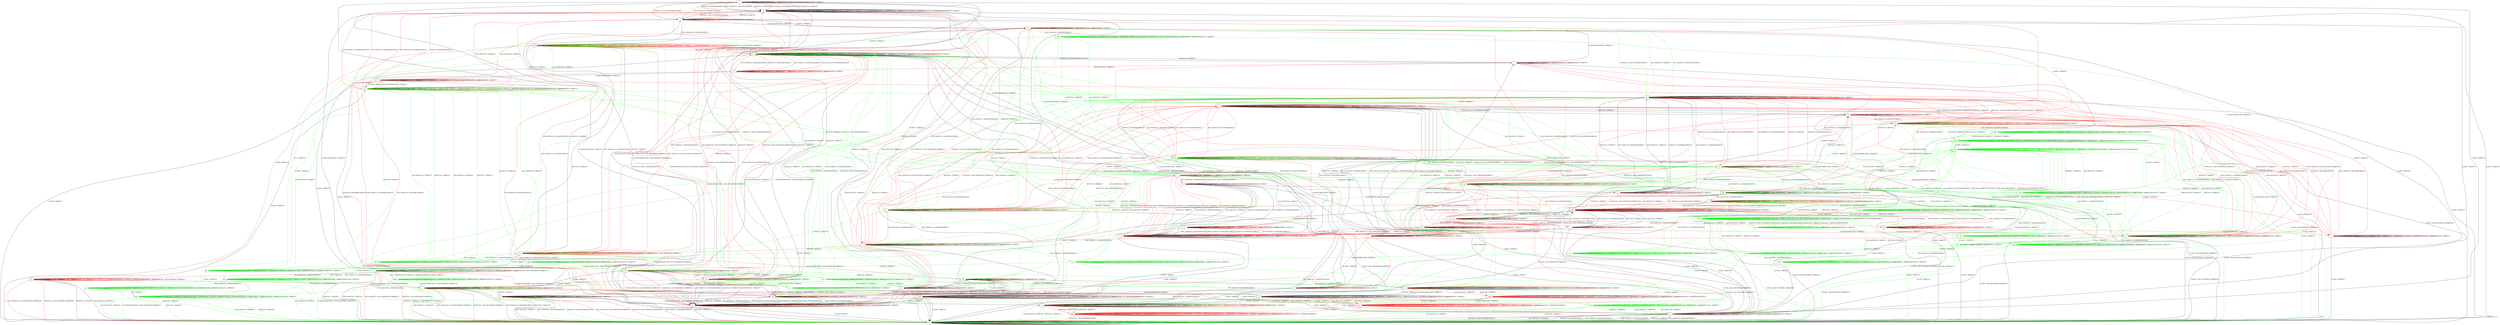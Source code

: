 digraph "" {
	graph ["Incoming time"=0.963099479675293,
		"Outgoing time"=1.5224339962005615,
		Output="{'States': 81, 'Transitions': 1146, 'Filename': '../results/tcp_rerun/TCP_FreeBSD_Server-TCP_Linux_Server-2.dot'}",
		Reference="{'States': 56, 'Transitions': 716, 'Filename': '../subjects/tcp/TCP_FreeBSD_Server.dot'}",
		Solver=yices,
		Updated="{'States': 58, 'Transitions': 685, 'Filename': '../subjects/tcp/TCP_Linux_Server.dot'}",
		"f-measure"=0.5373324824505423,
		precision=0.49471210340775557,
		recall=0.5879888268156425
	];
	a -> a	[key=0,
		label="ACCEPT / TIMEOUT"];
	a -> a	[key=1,
		label="LISTEN / TIMEOUT"];
	a -> a	[key=2,
		label="RCV / TIMEOUT"];
	a -> a	[key=3,
		color=red,
		label="SYN+ACK(V,V,0) / RST(NEXT,ZERO,0)"];
	a -> a	[key=4,
		color=red,
		label="SEND / TIMEOUT"];
	a -> g	[key=0,
		label="ACK+PSH(V,V,1) / RST(NEXT,ZERO,0)"];
	a -> g	[key=1,
		label="RST(V,V,0) / TIMEOUT"];
	a -> g	[key=2,
		label="FIN+ACK(V,V,0) / RST(NEXT,ZERO,0)"];
	a -> g	[key=3,
		label="ACK+RST(V,V,0) / TIMEOUT"];
	a -> g	[key=4,
		label="ACK(V,V,0) / RST(NEXT,ZERO,0)"];
	a -> s	[key=0,
		label="SYN(V,V,0) / ACK+SYN(FRESH,NEXT,0)"];
	a -> w	[key=0,
		label="CLOSE / TIMEOUT"];
	a -> hh	[key=0,
		label="CLOSECONNECTION / TIMEOUT"];
	b -> b	[key=0,
		label="ACCEPT / TIMEOUT"];
	b -> b	[key=1,
		label="LISTEN / TIMEOUT"];
	b -> b	[key=2,
		label="RCV / TIMEOUT"];
	b -> b	[key=3,
		color=red,
		label="SYN+ACK(V,V,0) / RST(NEXT,ZERO,0)"];
	b -> b	[key=4,
		color=red,
		label="SEND / TIMEOUT"];
	b -> k	[key=0,
		label="ACK+PSH(V,V,1) / RST(NEXT,ZERO,0)"];
	b -> k	[key=1,
		label="RST(V,V,0) / TIMEOUT"];
	b -> k	[key=2,
		label="FIN+ACK(V,V,0) / RST(NEXT,ZERO,0)"];
	b -> k	[key=3,
		label="ACK+RST(V,V,0) / TIMEOUT"];
	b -> k	[key=4,
		label="ACK(V,V,0) / RST(NEXT,ZERO,0)"];
	b -> q	[key=0,
		label="CLOSECONNECTION / TIMEOUT"];
	b -> v	[key=0,
		color=red,
		label="SYN(V,V,0) / ACK+SYN(FRESH,NEXT,0)"];
	b -> w	[key=0,
		label="CLOSE / TIMEOUT"];
	c -> c	[key=0,
		label="ACCEPT / TIMEOUT"];
	c -> c	[key=1,
		label="LISTEN / TIMEOUT"];
	c -> c	[key=2,
		label="RCV / TIMEOUT"];
	c -> c	[key=3,
		color=red,
		label="SYN+ACK(V,V,0) / RST(NEXT,ZERO,0)"];
	c -> c	[key=4,
		color=red,
		label="SEND / TIMEOUT"];
	c -> l	[key=0,
		label="CLOSECONNECTION / TIMEOUT"];
	c -> w	[key=0,
		label="CLOSE / TIMEOUT"];
	c -> dd	[key=0,
		label="ACK+PSH(V,V,1) / RST(NEXT,ZERO,0)"];
	c -> dd	[key=1,
		label="RST(V,V,0) / TIMEOUT"];
	c -> dd	[key=2,
		label="FIN+ACK(V,V,0) / RST(NEXT,ZERO,0)"];
	c -> dd	[key=3,
		label="ACK+RST(V,V,0) / TIMEOUT"];
	c -> dd	[key=4,
		label="ACK(V,V,0) / RST(NEXT,ZERO,0)"];
	c -> zz	[key=0,
		label="SYN(V,V,0) / ACK+SYN(FRESH,NEXT,0)"];
	d -> d	[key=0,
		label="CLOSECONNECTION / TIMEOUT"];
	d -> d	[key=1,
		label="ACCEPT / TIMEOUT"];
	d -> d	[key=2,
		label="LISTEN / TIMEOUT"];
	d -> d	[key=3,
		label="RCV / TIMEOUT"];
	d -> d	[key=4,
		label="CLOSE / TIMEOUT"];
	d -> d	[key=5,
		label="ACK(V,V,0) / TIMEOUT"];
	d -> d	[key=6,
		color=red,
		label="SEND / TIMEOUT"];
	d -> z	[key=0,
		label="FIN+ACK(V,V,0) / ACK(NEXT,NEXT,0)"];
	d -> ss	[key=0,
		label="ACK+PSH(V,V,1) / RST(NEXT,ZERO,0)"];
	d -> ss	[key=1,
		label="RST(V,V,0) / TIMEOUT"];
	d -> ss	[key=2,
		label="ACK+RST(V,V,0) / TIMEOUT"];
	d -> ss	[key=3,
		color=green,
		label="SYN+ACK(V,V,0) / RST(NEXT,ZERO,0)"];
	d -> ss	[key=4,
		color=green,
		label="SYN(V,V,0) / ACK+RST(ZERO,NEXT,0)"];
	d -> ss	[key=5,
		color=red,
		label="SYN+ACK(V,V,0) / ACK+RST(NEXT,CURRENT,0)"];
	d -> ss	[key=6,
		color=red,
		label="SYN(V,V,0) / ACK+RST(NEXT,CURRENT,0)"];
	e -> e	[key=0,
		label="CLOSECONNECTION / TIMEOUT"];
	e -> e	[key=1,
		label="ACK+PSH(V,V,1) / RST(ZERO,ZERO,0)"];
	e -> e	[key=2,
		label="SYN+ACK(V,V,0) / RST(ZERO,ZERO,0)"];
	e -> e	[key=3,
		label="RST(V,V,0) / TIMEOUT"];
	e -> e	[key=4,
		label="FIN+ACK(V,V,0) / RST(ZERO,ZERO,0)"];
	e -> e	[key=5,
		label="LISTEN / TIMEOUT"];
	e -> e	[key=6,
		label="RCV / TIMEOUT"];
	e -> e	[key=7,
		label="ACK+RST(V,V,0) / TIMEOUT"];
	e -> e	[key=8,
		label="ACK(V,V,0) / RST(ZERO,ZERO,0)"];
	e -> e	[key=9,
		color=red,
		label="SEND / TIMEOUT"];
	e -> aa	[key=0,
		color=red,
		label="ACCEPT / TIMEOUT"];
	e -> ee	[key=0,
		label="SYN(V,V,0) / ACK+SYN(FRESH,NEXT,0)"];
	e -> ss	[key=0,
		label="CLOSE / TIMEOUT"];
	f -> f	[key=0,
		label="RST(V,V,0) / TIMEOUT"];
	f -> f	[key=1,
		label="ACCEPT / TIMEOUT"];
	f -> f	[key=2,
		label="LISTEN / TIMEOUT"];
	f -> f	[key=3,
		label="RCV / TIMEOUT"];
	f -> f	[key=4,
		label="ACK+RST(V,V,0) / TIMEOUT"];
	f -> f	[key=5,
		color=red,
		label="SYN(V,V,0) / TIMEOUT"];
	f -> f	[key=6,
		color=red,
		label="SEND / TIMEOUT"];
	f -> ii	[key=0,
		color=red,
		label="CLOSECONNECTION / TIMEOUT"];
	f -> nn	[key=0,
		color=red,
		label="ACK+PSH(V,V,1) / RST(ZERO,ZERO,0)"];
	f -> nn	[key=1,
		color=red,
		label="SYN+ACK(V,V,0) / RST(ZERO,ZERO,0)"];
	f -> nn	[key=2,
		color=red,
		label="FIN+ACK(V,V,0) / RST(ZERO,ZERO,0)"];
	f -> nn	[key=3,
		color=red,
		label="ACK(V,V,0) / RST(ZERO,ZERO,0)"];
	f -> ss	[key=0,
		label="CLOSE / TIMEOUT"];
	g -> g	[key=0,
		label="ACK+PSH(V,V,1) / RST(ZERO,ZERO,0)"];
	g -> g	[key=1,
		label="SYN+ACK(V,V,0) / RST(ZERO,ZERO,0)"];
	g -> g	[key=2,
		label="RST(V,V,0) / TIMEOUT"];
	g -> g	[key=3,
		label="ACCEPT / TIMEOUT"];
	g -> g	[key=4,
		label="FIN+ACK(V,V,0) / RST(ZERO,ZERO,0)"];
	g -> g	[key=5,
		label="LISTEN / TIMEOUT"];
	g -> g	[key=6,
		label="RCV / TIMEOUT"];
	g -> g	[key=7,
		label="ACK+RST(V,V,0) / TIMEOUT"];
	g -> g	[key=8,
		label="ACK(V,V,0) / RST(ZERO,ZERO,0)"];
	g -> g	[key=9,
		color=red,
		label="SEND / TIMEOUT"];
	g -> s	[key=0,
		label="SYN(V,V,0) / ACK+SYN(FRESH,NEXT,0)"];
	g -> aa	[key=0,
		label="CLOSECONNECTION / TIMEOUT"];
	g -> ss	[key=0,
		label="CLOSE / TIMEOUT"];
	h -> h	[key=0,
		label="ACCEPT / TIMEOUT"];
	h -> h	[key=1,
		label="LISTEN / TIMEOUT"];
	h -> h	[key=2,
		label="ACK(V,V,0) / TIMEOUT"];
	h -> h	[key=3,
		color=green,
		label="SYN+ACK(V,V,0) / ACK(NEXT,CURRENT,0)"];
	h -> h	[key=4,
		color=green,
		label="SYN(V,V,0) / TIMEOUT"];
	h -> h	[key=5,
		color=red,
		label="ACK+PSH(V,V,1) / ACK(NEXT,NEXT,0)"];
	h -> h	[key=6,
		color=red,
		label="RCV / TIMEOUT"];
	h -> h	[key=7,
		color=red,
		label="SEND / ACK+PSH(NEXT,CURRENT,1)"];
	h -> bb	[key=0,
		color=green,
		label="CLOSECONNECTION / ACK+FIN(NEXT,CURRENT,0)"];
	h -> gg	[key=0,
		color=red,
		label="CLOSECONNECTION / ACK+FIN(NEXT,CURRENT,0)"];
	h -> nn	[key=0,
		color=red,
		label="SYN+ACK(V,V,0) / ACK+RST(NEXT,CURRENT,0)"];
	h -> nn	[key=1,
		color=red,
		label="RST(V,V,0) / TIMEOUT"];
	h -> nn	[key=2,
		color=red,
		label="SYN(V,V,0) / ACK+RST(NEXT,CURRENT,0)"];
	h -> nn	[key=3,
		color=red,
		label="ACK+RST(V,V,0) / TIMEOUT"];
	h -> rr	[key=0,
		label="CLOSE / TIMEOUT"];
	h -> xx	[key=0,
		color=green,
		label="RST(V,V,0) / TIMEOUT"];
	h -> xx	[key=1,
		color=green,
		label="ACK+RST(V,V,0) / TIMEOUT"];
	h -> aaa	[key=0,
		label="FIN+ACK(V,V,0) / ACK(NEXT,NEXT,0)"];
	ddd	[color=green];
	h -> ddd	[key=0,
		color=green,
		label="ACK+PSH(V,V,1) / ACK(NEXT,NEXT,0)"];
	ggg	[color=green];
	h -> ggg	[key=0,
		color=green,
		label="RCV / TIMEOUT"];
	i -> e	[key=0,
		color=red,
		label="ACK+PSH(V,V,1) / RST(ZERO,ZERO,0)"];
	i -> e	[key=1,
		color=red,
		label="SYN+ACK(V,V,0) / RST(ZERO,ZERO,0)"];
	i -> e	[key=2,
		color=red,
		label="FIN+ACK(V,V,0) / RST(ZERO,ZERO,0)"];
	i -> e	[key=3,
		color=red,
		label="ACK(V,V,0) / RST(ZERO,ZERO,0)"];
	i -> i	[key=0,
		label="CLOSECONNECTION / TIMEOUT"];
	i -> i	[key=1,
		label="RST(V,V,0) / TIMEOUT"];
	i -> i	[key=2,
		label="LISTEN / TIMEOUT"];
	i -> i	[key=3,
		label="RCV / TIMEOUT"];
	i -> i	[key=4,
		label="ACK+RST(V,V,0) / TIMEOUT"];
	i -> i	[key=5,
		color=red,
		label="SYN(V,V,0) / TIMEOUT"];
	i -> i	[key=6,
		color=red,
		label="SEND / TIMEOUT"];
	i -> ii	[key=0,
		color=red,
		label="ACCEPT / TIMEOUT"];
	i -> ss	[key=0,
		label="CLOSE / TIMEOUT"];
	j -> d	[key=0,
		color=green,
		label="ACK(V,V,0) / TIMEOUT"];
	j -> j	[key=0,
		label="CLOSECONNECTION / TIMEOUT"];
	j -> j	[key=1,
		label="ACCEPT / TIMEOUT"];
	j -> j	[key=2,
		label="LISTEN / TIMEOUT"];
	j -> j	[key=3,
		label="RCV / TIMEOUT"];
	j -> j	[key=4,
		label="CLOSE / TIMEOUT"];
	j -> j	[key=5,
		color=green,
		label="SYN+ACK(V,V,0) / ACK(NEXT,CURRENT,0)"];
	j -> j	[key=6,
		color=green,
		label="SYN(V,V,0) / TIMEOUT"];
	j -> j	[key=7,
		color=red,
		label="SEND / TIMEOUT"];
	j -> w	[key=0,
		color=red,
		label="FIN+ACK(V,V,0) / TIMEOUT"];
	j -> w	[key=1,
		color=red,
		label="ACK(V,V,0) / TIMEOUT"];
	j -> z	[key=0,
		color=green,
		label="FIN+ACK(V,V,0) / ACK(NEXT,NEXT,0)"];
	j -> ss	[key=0,
		label="ACK+PSH(V,V,1) / RST(NEXT,ZERO,0)"];
	j -> ss	[key=1,
		label="RST(V,V,0) / TIMEOUT"];
	j -> ss	[key=2,
		label="ACK+RST(V,V,0) / TIMEOUT"];
	j -> ss	[key=3,
		color=red,
		label="SYN+ACK(V,V,0) / ACK+RST(NEXT,CURRENT,0)"];
	j -> ss	[key=4,
		color=red,
		label="SYN(V,V,0) / ACK+RST(NEXT,CURRENT,0)"];
	k -> k	[key=0,
		label="ACK+PSH(V,V,1) / RST(ZERO,ZERO,0)"];
	k -> k	[key=1,
		label="SYN+ACK(V,V,0) / RST(ZERO,ZERO,0)"];
	k -> k	[key=2,
		label="RST(V,V,0) / TIMEOUT"];
	k -> k	[key=3,
		label="ACCEPT / TIMEOUT"];
	k -> k	[key=4,
		label="FIN+ACK(V,V,0) / RST(ZERO,ZERO,0)"];
	k -> k	[key=5,
		label="LISTEN / TIMEOUT"];
	k -> k	[key=6,
		label="RCV / TIMEOUT"];
	k -> k	[key=7,
		label="ACK+RST(V,V,0) / TIMEOUT"];
	k -> k	[key=8,
		label="ACK(V,V,0) / RST(ZERO,ZERO,0)"];
	k -> k	[key=9,
		color=red,
		label="SEND / TIMEOUT"];
	k -> v	[key=0,
		color=red,
		label="SYN(V,V,0) / ACK+SYN(FRESH,NEXT,0)"];
	k -> kk	[key=0,
		label="CLOSECONNECTION / TIMEOUT"];
	k -> ss	[key=0,
		label="CLOSE / TIMEOUT"];
	l -> e	[key=0,
		label="ACK+PSH(V,V,1) / RST(NEXT,ZERO,0)"];
	l -> e	[key=1,
		label="RST(V,V,0) / TIMEOUT"];
	l -> e	[key=2,
		label="FIN+ACK(V,V,0) / RST(NEXT,ZERO,0)"];
	l -> e	[key=3,
		label="ACK+RST(V,V,0) / TIMEOUT"];
	l -> e	[key=4,
		label="ACK(V,V,0) / RST(NEXT,ZERO,0)"];
	l -> l	[key=0,
		label="CLOSECONNECTION / TIMEOUT"];
	l -> l	[key=1,
		label="LISTEN / TIMEOUT"];
	l -> l	[key=2,
		label="RCV / TIMEOUT"];
	l -> l	[key=3,
		color=red,
		label="SYN+ACK(V,V,0) / RST(NEXT,ZERO,0)"];
	l -> l	[key=4,
		color=red,
		label="SEND / TIMEOUT"];
	l -> w	[key=0,
		label="CLOSE / TIMEOUT"];
	l -> ee	[key=0,
		label="SYN(V,V,0) / ACK+SYN(FRESH,NEXT,0)"];
	l -> hh	[key=0,
		color=red,
		label="ACCEPT / TIMEOUT"];
	m -> d	[key=0,
		label="CLOSE / TIMEOUT"];
	m -> g	[key=0,
		label="ACK+PSH(V,V,1) / RST(NEXT,ZERO,0)"];
	m -> g	[key=1,
		label="RST(V,V,0) / TIMEOUT"];
	m -> g	[key=2,
		label="ACK+RST(V,V,0) / TIMEOUT"];
	m -> g	[key=3,
		color=red,
		label="SYN+ACK(V,V,0) / ACK+RST(NEXT,CURRENT,0)"];
	m -> g	[key=4,
		color=red,
		label="SYN(V,V,0) / ACK+RST(NEXT,CURRENT,0)"];
	m -> m	[key=0,
		label="ACCEPT / TIMEOUT"];
	m -> m	[key=1,
		label="LISTEN / TIMEOUT"];
	m -> m	[key=2,
		label="RCV / TIMEOUT"];
	m -> m	[key=3,
		label="ACK(V,V,0) / TIMEOUT"];
	m -> m	[key=4,
		color=red,
		label="SEND / TIMEOUT"];
	m -> o	[key=0,
		label="FIN+ACK(V,V,0) / ACK(NEXT,NEXT,0)"];
	m -> gg	[key=0,
		label="CLOSECONNECTION / TIMEOUT"];
	m -> nn	[key=0,
		color=green,
		label="SYN+ACK(V,V,0) / RST(NEXT,ZERO,0)"];
	m -> nn	[key=1,
		color=green,
		label="SYN(V,V,0) / ACK+RST(ZERO,NEXT,0)"];
	n -> k	[key=0,
		color=red,
		label="ACK+PSH(V,V,1) / RST(ZERO,ZERO,0)"];
	n -> k	[key=1,
		color=red,
		label="SYN+ACK(V,V,0) / RST(ZERO,ZERO,0)"];
	n -> k	[key=2,
		color=red,
		label="FIN+ACK(V,V,0) / RST(ZERO,ZERO,0)"];
	n -> k	[key=3,
		color=red,
		label="ACK(V,V,0) / RST(ZERO,ZERO,0)"];
	n -> n	[key=0,
		label="RST(V,V,0) / TIMEOUT"];
	n -> n	[key=1,
		label="ACCEPT / TIMEOUT"];
	n -> n	[key=2,
		label="LISTEN / TIMEOUT"];
	n -> n	[key=3,
		label="RCV / TIMEOUT"];
	n -> n	[key=4,
		label="ACK+RST(V,V,0) / TIMEOUT"];
	n -> n	[key=5,
		color=red,
		label="SYN(V,V,0) / TIMEOUT"];
	n -> n	[key=6,
		color=red,
		label="SEND / TIMEOUT"];
	n -> mm	[key=0,
		color=red,
		label="CLOSECONNECTION / TIMEOUT"];
	n -> ss	[key=0,
		label="CLOSE / TIMEOUT"];
	o -> o	[key=0,
		label="ACK+PSH(V,V,1) / ACK(NEXT,CURRENT,0)"];
	o -> o	[key=1,
		label="SYN+ACK(V,V,0) / ACK(NEXT,CURRENT,0)"];
	o -> o	[key=2,
		label="ACCEPT / TIMEOUT"];
	o -> o	[key=3,
		label="FIN+ACK(V,V,0) / ACK(NEXT,CURRENT,0)"];
	o -> o	[key=4,
		label="LISTEN / TIMEOUT"];
	o -> o	[key=5,
		label="RCV / TIMEOUT"];
	o -> o	[key=6,
		label="ACK(V,V,0) / TIMEOUT"];
	o -> o	[key=7,
		color=green,
		label="SYN(V,V,0) / ACK(NEXT,CURRENT,0)"];
	o -> o	[key=8,
		color=red,
		label="SYN(V,V,0) / TIMEOUT"];
	o -> o	[key=9,
		color=red,
		label="SEND / TIMEOUT"];
	o -> x	[key=0,
		label="CLOSECONNECTION / TIMEOUT"];
	o -> z	[key=0,
		label="CLOSE / TIMEOUT"];
	o -> nn	[key=0,
		color=green,
		label="RST(V,V,0) / TIMEOUT"];
	o -> nn	[key=1,
		color=green,
		label="ACK+RST(V,V,0) / TIMEOUT"];
	cccc	[color=red];
	o -> cccc	[key=0,
		color=red,
		label="RST(V,V,0) / TIMEOUT"];
	o -> cccc	[key=1,
		color=red,
		label="ACK+RST(V,V,0) / TIMEOUT"];
	p -> e	[key=0,
		color=red,
		label="SYN+ACK(V,V,0) / ACK+RST(NEXT,CURRENT,0)"];
	p -> e	[key=1,
		color=red,
		label="RST(V,V,0) / TIMEOUT"];
	p -> e	[key=2,
		color=red,
		label="SYN(V,V,0) / ACK+RST(NEXT,CURRENT,0)"];
	p -> e	[key=3,
		color=red,
		label="ACK+RST(V,V,0) / TIMEOUT"];
	p -> h	[key=0,
		color=green,
		label="ACCEPT / TIMEOUT"];
	p -> p	[key=0,
		label="CLOSECONNECTION / TIMEOUT"];
	p -> p	[key=1,
		label="LISTEN / TIMEOUT"];
	p -> p	[key=2,
		label="RCV / TIMEOUT"];
	p -> p	[key=3,
		label="ACK(V,V,0) / TIMEOUT"];
	p -> p	[key=4,
		color=green,
		label="SYN+ACK(V,V,0) / ACK(NEXT,CURRENT,0)"];
	p -> p	[key=5,
		color=green,
		label="SYN(V,V,0) / TIMEOUT"];
	p -> p	[key=6,
		color=red,
		label="ACK+PSH(V,V,1) / ACK(NEXT,NEXT,0)"];
	p -> p	[key=7,
		color=red,
		label="FIN+ACK(V,V,0) / ACK(NEXT,NEXT,0)"];
	p -> p	[key=8,
		color=red,
		label="SEND / TIMEOUT"];
	p -> t	[key=0,
		color=green,
		label="ACK+PSH(V,V,1) / ACK(NEXT,NEXT,0)"];
	p -> mm	[key=0,
		color=green,
		label="RST(V,V,0) / TIMEOUT"];
	p -> mm	[key=1,
		color=green,
		label="ACK+RST(V,V,0) / TIMEOUT"];
	p -> ss	[key=0,
		label="CLOSE / ACK+RST(NEXT,CURRENT,0)"];
	p -> aaa	[key=0,
		color=red,
		label="ACCEPT / TIMEOUT"];
	bbb	[color=green];
	p -> bbb	[key=0,
		color=green,
		label="FIN+ACK(V,V,0) / ACK(NEXT,NEXT,0)"];
	q -> l	[key=0,
		color=red,
		label="ACCEPT / TIMEOUT"];
	q -> q	[key=0,
		label="CLOSECONNECTION / TIMEOUT"];
	q -> q	[key=1,
		label="LISTEN / TIMEOUT"];
	q -> q	[key=2,
		label="RCV / TIMEOUT"];
	q -> q	[key=3,
		color=red,
		label="SYN+ACK(V,V,0) / RST(NEXT,ZERO,0)"];
	q -> q	[key=4,
		color=red,
		label="SEND / TIMEOUT"];
	q -> w	[key=0,
		label="CLOSE / TIMEOUT"];
	q -> kk	[key=0,
		label="ACK+PSH(V,V,1) / RST(NEXT,ZERO,0)"];
	q -> kk	[key=1,
		label="RST(V,V,0) / TIMEOUT"];
	q -> kk	[key=2,
		label="FIN+ACK(V,V,0) / RST(NEXT,ZERO,0)"];
	q -> kk	[key=3,
		label="ACK+RST(V,V,0) / TIMEOUT"];
	q -> kk	[key=4,
		label="ACK(V,V,0) / RST(NEXT,ZERO,0)"];
	q -> vv	[key=0,
		color=red,
		label="SYN(V,V,0) / ACK+SYN(FRESH,NEXT,0)"];
	r -> f	[key=0,
		color=red,
		label="ACK+RST(V,V,0) / TIMEOUT"];
	r -> r	[key=0,
		label="ACCEPT / TIMEOUT"];
	r -> r	[key=1,
		label="LISTEN / TIMEOUT"];
	r -> r	[key=2,
		label="RCV / TIMEOUT"];
	r -> r	[key=3,
		color=red,
		label="SYN(V,V,0) / TIMEOUT"];
	r -> r	[key=4,
		color=red,
		label="SEND / TIMEOUT"];
	r -> w	[key=0,
		label="CLOSE / TIMEOUT"];
	r -> y	[key=0,
		color=red,
		label="FIN+ACK(V,V,0) / ACK(NEXT,NEXT,0)"];
	r -> jj	[key=0,
		color=red,
		label="SYN+ACK(V,V,0) / RST(NEXT,ZERO,0)"];
	r -> nn	[key=0,
		label="RST(V,V,0) / TIMEOUT"];
	r -> pp	[key=0,
		color=red,
		label="ACK+PSH(V,V,1) / ACK(NEXT,NEXT,0)"];
	r -> pp	[key=1,
		color=red,
		label="ACK(V,V,0) / TIMEOUT"];
	r -> tt	[key=0,
		label="CLOSECONNECTION / TIMEOUT"];
	s -> a	[key=0,
		color=red,
		label="SYN+ACK(V,V,0) / RST(NEXT,ZERO,0)"];
	s -> g	[key=0,
		label="RST(V,V,0) / TIMEOUT"];
	s -> h	[key=0,
		label="ACK(V,V,0) / TIMEOUT"];
	s -> h	[key=1,
		color=red,
		label="ACK+PSH(V,V,1) / ACK(NEXT,NEXT,0)"];
	s -> s	[key=0,
		label="ACCEPT / TIMEOUT"];
	s -> s	[key=1,
		label="LISTEN / TIMEOUT"];
	s -> s	[key=2,
		label="RCV / TIMEOUT"];
	s -> s	[key=3,
		color=red,
		label="SYN(V,V,0) / TIMEOUT"];
	s -> s	[key=4,
		color=red,
		label="SEND / TIMEOUT"];
	s -> w	[key=0,
		label="CLOSE / TIMEOUT"];
	s -> tt	[key=0,
		label="CLOSECONNECTION / TIMEOUT"];
	s -> xx	[key=0,
		color=red,
		label="ACK+RST(V,V,0) / TIMEOUT"];
	s -> aaa	[key=0,
		label="FIN+ACK(V,V,0) / ACK(NEXT,NEXT,0)"];
	t -> e	[key=0,
		color=red,
		label="SYN+ACK(V,V,0) / ACK+RST(NEXT,CURRENT,0)"];
	t -> e	[key=1,
		color=red,
		label="RST(V,V,0) / TIMEOUT"];
	t -> e	[key=2,
		color=red,
		label="SYN(V,V,0) / ACK+RST(NEXT,CURRENT,0)"];
	t -> e	[key=3,
		color=red,
		label="ACK+RST(V,V,0) / TIMEOUT"];
	t -> h	[key=0,
		color=red,
		label="ACCEPT / TIMEOUT"];
	t -> p	[key=0,
		color=red,
		label="FIN+ACK(V,V,0) / ACK(NEXT,NEXT,0)"];
	t -> t	[key=0,
		label="CLOSECONNECTION / TIMEOUT"];
	t -> t	[key=1,
		label="ACK+PSH(V,V,1) / ACK(NEXT,NEXT,0)"];
	t -> t	[key=2,
		label="LISTEN / TIMEOUT"];
	t -> t	[key=3,
		label="RCV / TIMEOUT"];
	t -> t	[key=4,
		label="ACK(V,V,0) / TIMEOUT"];
	t -> t	[key=5,
		color=green,
		label="SYN+ACK(V,V,0) / ACK(NEXT,CURRENT,0)"];
	t -> t	[key=6,
		color=green,
		label="SYN(V,V,0) / TIMEOUT"];
	t -> t	[key=7,
		color=red,
		label="SEND / TIMEOUT"];
	t -> mm	[key=0,
		color=green,
		label="RST(V,V,0) / TIMEOUT"];
	t -> mm	[key=1,
		color=green,
		label="ACK+RST(V,V,0) / TIMEOUT"];
	t -> ss	[key=0,
		label="CLOSE / ACK+RST(NEXT,CURRENT,0)"];
	ccc	[color=green];
	t -> ccc	[key=0,
		color=green,
		label="FIN+ACK(V,V,0) / ACK(NEXT,NEXT,0)"];
	t -> ddd	[key=0,
		color=green,
		label="ACCEPT / TIMEOUT"];
	u -> t	[key=0,
		color=red,
		label="ACCEPT / TIMEOUT"];
	u -> u	[key=0,
		label="CLOSECONNECTION / TIMEOUT"];
	u -> u	[key=1,
		label="ACK+PSH(V,V,1) / ACK(NEXT,NEXT,0)"];
	u -> u	[key=2,
		label="LISTEN / TIMEOUT"];
	u -> u	[key=3,
		label="RCV / TIMEOUT"];
	u -> u	[key=4,
		label="ACK(V,V,0) / TIMEOUT"];
	u -> u	[key=5,
		color=green,
		label="SYN+ACK(V,V,0) / ACK(NEXT,CURRENT,0)"];
	u -> u	[key=6,
		color=green,
		label="SYN(V,V,0) / TIMEOUT"];
	u -> u	[key=7,
		color=red,
		label="SEND / TIMEOUT"];
	u -> kk	[key=0,
		color=red,
		label="SYN+ACK(V,V,0) / ACK+RST(NEXT,CURRENT,0)"];
	u -> kk	[key=1,
		color=red,
		label="RST(V,V,0) / TIMEOUT"];
	u -> kk	[key=2,
		color=red,
		label="SYN(V,V,0) / ACK+RST(NEXT,CURRENT,0)"];
	u -> kk	[key=3,
		color=red,
		label="ACK+RST(V,V,0) / TIMEOUT"];
	u -> pp	[key=0,
		color=green,
		label="ACCEPT / TIMEOUT"];
	u -> ss	[key=0,
		label="CLOSE / ACK+RST(NEXT,CURRENT,0)"];
	u -> yy	[key=0,
		color=red,
		label="FIN+ACK(V,V,0) / ACK(NEXT,NEXT,0)"];
	ppp	[color=green];
	u -> ppp	[key=0,
		color=green,
		label="RST(V,V,0) / TIMEOUT"];
	u -> ppp	[key=1,
		color=green,
		label="ACK+RST(V,V,0) / TIMEOUT"];
	qqq	[color=green];
	u -> qqq	[key=0,
		color=green,
		label="FIN+ACK(V,V,0) / ACK(NEXT,NEXT,0)"];
	v -> b	[key=0,
		color=red,
		label="SYN+ACK(V,V,0) / RST(NEXT,ZERO,0)"];
	v -> k	[key=0,
		color=red,
		label="ACK+PSH(V,V,1) / RST(NEXT,ZERO,0)"];
	v -> k	[key=1,
		color=red,
		label="RST(V,V,0) / TIMEOUT"];
	v -> k	[key=2,
		color=red,
		label="FIN+ACK(V,V,0) / RST(NEXT,ZERO,0)"];
	v -> k	[key=3,
		color=red,
		label="ACK(V,V,0) / RST(NEXT,ZERO,0)"];
	v -> n	[key=0,
		label="ACK+RST(V,V,0) / TIMEOUT"];
	v -> v	[key=0,
		label="ACCEPT / TIMEOUT"];
	v -> v	[key=1,
		label="LISTEN / TIMEOUT"];
	v -> v	[key=2,
		label="RCV / TIMEOUT"];
	v -> v	[key=3,
		color=red,
		label="SYN(V,V,0) / TIMEOUT"];
	v -> v	[key=4,
		color=red,
		label="SEND / TIMEOUT"];
	v -> w	[key=0,
		label="CLOSE / TIMEOUT"];
	v -> pp	[key=0,
		color=green,
		label="ACK+PSH(V,V,1) / ACK(NEXT,NEXT,0)"];
	v -> tt	[key=0,
		color=green,
		label="CLOSECONNECTION / TIMEOUT"];
	v -> vv	[key=0,
		color=red,
		label="CLOSECONNECTION / TIMEOUT"];
	v -> ww	[key=0,
		color=green,
		label="ACK(V,V,0) / TIMEOUT"];
	v -> xx	[key=0,
		color=green,
		label="SYN+ACK(V,V,0) / RST(NEXT,ZERO,0)"];
	v -> xx	[key=1,
		color=green,
		label="RST(V,V,0) / TIMEOUT"];
	v -> xx	[key=2,
		color=green,
		label="SYN(V,V,0) / ACK+RST(ZERO,NEXT,0)"];
	ooo	[color=green];
	v -> ooo	[key=0,
		color=green,
		label="FIN+ACK(V,V,0) / ACK(NEXT,NEXT,0)"];
	w -> w	[key=0,
		label="CLOSECONNECTION / TIMEOUT"];
	w -> w	[key=1,
		label="ACCEPT / TIMEOUT"];
	w -> w	[key=2,
		label="LISTEN / TIMEOUT"];
	w -> w	[key=3,
		label="RCV / TIMEOUT"];
	w -> w	[key=4,
		label="CLOSE / TIMEOUT"];
	w -> w	[key=5,
		color=red,
		label="SYN+ACK(V,V,0) / RST(NEXT,ZERO,0)"];
	w -> w	[key=6,
		color=red,
		label="SEND / TIMEOUT"];
	w -> ss	[key=0,
		label="ACK+PSH(V,V,1) / RST(NEXT,ZERO,0)"];
	w -> ss	[key=1,
		label="RST(V,V,0) / TIMEOUT"];
	w -> ss	[key=2,
		label="FIN+ACK(V,V,0) / RST(NEXT,ZERO,0)"];
	w -> ss	[key=3,
		label="SYN(V,V,0) / ACK+RST(ZERO,NEXT,0)"];
	w -> ss	[key=4,
		label="ACK+RST(V,V,0) / TIMEOUT"];
	w -> ss	[key=5,
		label="ACK(V,V,0) / RST(NEXT,ZERO,0)"];
	w -> ss	[key=6,
		color=green,
		label="SYN+ACK(V,V,0) / RST(NEXT,ZERO,0)"];
	x -> o	[key=0,
		label="ACCEPT / TIMEOUT"];
	x -> x	[key=0,
		label="CLOSECONNECTION / TIMEOUT"];
	x -> x	[key=1,
		label="ACK+PSH(V,V,1) / ACK(NEXT,CURRENT,0)"];
	x -> x	[key=2,
		label="SYN+ACK(V,V,0) / ACK(NEXT,CURRENT,0)"];
	x -> x	[key=3,
		label="FIN+ACK(V,V,0) / ACK(NEXT,CURRENT,0)"];
	x -> x	[key=4,
		label="LISTEN / TIMEOUT"];
	x -> x	[key=5,
		label="RCV / TIMEOUT"];
	x -> x	[key=6,
		label="ACK(V,V,0) / TIMEOUT"];
	x -> x	[key=7,
		color=green,
		label="SYN(V,V,0) / ACK(NEXT,CURRENT,0)"];
	x -> x	[key=8,
		color=red,
		label="SYN(V,V,0) / TIMEOUT"];
	x -> x	[key=9,
		color=red,
		label="SEND / TIMEOUT"];
	x -> z	[key=0,
		label="CLOSE / TIMEOUT"];
	x -> kk	[key=0,
		color=green,
		label="RST(V,V,0) / TIMEOUT"];
	x -> kk	[key=1,
		color=green,
		label="ACK+RST(V,V,0) / TIMEOUT"];
	aaaa	[color=red];
	x -> aaaa	[key=0,
		color=red,
		label="RST(V,V,0) / TIMEOUT"];
	x -> aaaa	[key=1,
		color=red,
		label="ACK+RST(V,V,0) / TIMEOUT"];
	y -> p	[key=0,
		color=red,
		label="CLOSECONNECTION / TIMEOUT"];
	y -> u	[key=0,
		color=green,
		label="CLOSECONNECTION / TIMEOUT"];
	y -> y	[key=0,
		label="ACK+PSH(V,V,1) / ACK(NEXT,NEXT,0)"];
	y -> y	[key=1,
		label="ACCEPT / TIMEOUT"];
	y -> y	[key=2,
		label="LISTEN / TIMEOUT"];
	y -> y	[key=3,
		label="RCV / TIMEOUT"];
	y -> y	[key=4,
		label="ACK(V,V,0) / TIMEOUT"];
	y -> y	[key=5,
		color=green,
		label="SYN+ACK(V,V,0) / ACK(NEXT,CURRENT,0)"];
	y -> y	[key=6,
		color=green,
		label="SYN(V,V,0) / TIMEOUT"];
	y -> y	[key=7,
		color=red,
		label="FIN+ACK(V,V,0) / ACK(NEXT,NEXT,0)"];
	y -> y	[key=8,
		color=red,
		label="SEND / TIMEOUT"];
	y -> dd	[key=0,
		color=red,
		label="SYN+ACK(V,V,0) / ACK+RST(NEXT,CURRENT,0)"];
	y -> dd	[key=1,
		color=red,
		label="RST(V,V,0) / TIMEOUT"];
	y -> dd	[key=2,
		color=red,
		label="SYN(V,V,0) / ACK+RST(NEXT,CURRENT,0)"];
	y -> dd	[key=3,
		color=red,
		label="ACK+RST(V,V,0) / TIMEOUT"];
	y -> ss	[key=0,
		label="CLOSE / ACK+RST(NEXT,CURRENT,0)"];
	xxx	[color=green];
	y -> xxx	[key=0,
		color=green,
		label="RST(V,V,0) / TIMEOUT"];
	y -> xxx	[key=1,
		color=green,
		label="ACK+RST(V,V,0) / TIMEOUT"];
	yyy	[color=green];
	y -> yyy	[key=0,
		color=green,
		label="FIN+ACK(V,V,0) / ACK(NEXT,NEXT,0)"];
	z -> z	[key=0,
		label="CLOSECONNECTION / TIMEOUT"];
	z -> z	[key=1,
		label="ACK+PSH(V,V,1) / ACK(NEXT,CURRENT,0)"];
	z -> z	[key=2,
		label="SYN+ACK(V,V,0) / ACK(NEXT,CURRENT,0)"];
	z -> z	[key=3,
		label="ACCEPT / TIMEOUT"];
	z -> z	[key=4,
		label="FIN+ACK(V,V,0) / ACK(NEXT,CURRENT,0)"];
	z -> z	[key=5,
		label="LISTEN / TIMEOUT"];
	z -> z	[key=6,
		label="RCV / TIMEOUT"];
	z -> z	[key=7,
		label="CLOSE / TIMEOUT"];
	z -> z	[key=8,
		label="ACK(V,V,0) / TIMEOUT"];
	z -> z	[key=9,
		color=green,
		label="SYN(V,V,0) / ACK(NEXT,CURRENT,0)"];
	z -> z	[key=10,
		color=red,
		label="SYN(V,V,0) / TIMEOUT"];
	z -> z	[key=11,
		color=red,
		label="SEND / TIMEOUT"];
	z -> ss	[key=0,
		color=green,
		label="RST(V,V,0) / TIMEOUT"];
	z -> ss	[key=1,
		color=green,
		label="ACK+RST(V,V,0) / TIMEOUT"];
	bbbb	[color=red];
	z -> bbbb	[key=0,
		color=red,
		label="RST(V,V,0) / TIMEOUT"];
	z -> bbbb	[key=1,
		color=red,
		label="ACK+RST(V,V,0) / TIMEOUT"];
	aa -> g	[key=0,
		label="ACCEPT / TIMEOUT"];
	aa -> aa	[key=0,
		label="CLOSECONNECTION / TIMEOUT"];
	aa -> aa	[key=1,
		label="ACK+PSH(V,V,1) / RST(ZERO,ZERO,0)"];
	aa -> aa	[key=2,
		label="SYN+ACK(V,V,0) / RST(ZERO,ZERO,0)"];
	aa -> aa	[key=3,
		label="RST(V,V,0) / TIMEOUT"];
	aa -> aa	[key=4,
		label="FIN+ACK(V,V,0) / RST(ZERO,ZERO,0)"];
	aa -> aa	[key=5,
		label="LISTEN / TIMEOUT"];
	aa -> aa	[key=6,
		label="RCV / TIMEOUT"];
	aa -> aa	[key=7,
		label="ACK+RST(V,V,0) / TIMEOUT"];
	aa -> aa	[key=8,
		label="ACK(V,V,0) / RST(ZERO,ZERO,0)"];
	aa -> aa	[key=9,
		color=red,
		label="SEND / TIMEOUT"];
	aa -> ss	[key=0,
		label="CLOSE / TIMEOUT"];
	aa -> tt	[key=0,
		label="SYN(V,V,0) / ACK+SYN(FRESH,NEXT,0)"];
	bb -> j	[key=0,
		label="CLOSE / TIMEOUT"];
	bb -> x	[key=0,
		color=green,
		label="FIN+ACK(V,V,0) / ACK(NEXT,NEXT,0)"];
	bb -> aa	[key=0,
		label="ACK+PSH(V,V,1) / RST(NEXT,ZERO,0)"];
	bb -> aa	[key=1,
		label="RST(V,V,0) / TIMEOUT"];
	bb -> aa	[key=2,
		label="ACK+RST(V,V,0) / TIMEOUT"];
	bb -> aa	[key=3,
		color=red,
		label="SYN+ACK(V,V,0) / ACK+RST(NEXT,CURRENT,0)"];
	bb -> aa	[key=4,
		color=red,
		label="SYN(V,V,0) / ACK+RST(NEXT,CURRENT,0)"];
	bb -> bb	[key=0,
		label="CLOSECONNECTION / TIMEOUT"];
	bb -> bb	[key=1,
		label="LISTEN / TIMEOUT"];
	bb -> bb	[key=2,
		label="RCV / TIMEOUT"];
	bb -> bb	[key=3,
		color=green,
		label="SYN+ACK(V,V,0) / ACK(NEXT,CURRENT,0)"];
	bb -> bb	[key=4,
		color=green,
		label="SYN(V,V,0) / TIMEOUT"];
	bb -> bb	[key=5,
		color=red,
		label="SEND / TIMEOUT"];
	bb -> gg	[key=0,
		color=green,
		label="ACK(V,V,0) / TIMEOUT"];
	bb -> hh	[key=0,
		color=red,
		label="FIN+ACK(V,V,0) / TIMEOUT"];
	bb -> hh	[key=1,
		color=red,
		label="ACK(V,V,0) / TIMEOUT"];
	bb -> uu	[key=0,
		color=red,
		label="ACCEPT / TIMEOUT"];
	lll	[color=green];
	bb -> lll	[key=0,
		color=green,
		label="ACCEPT / TIMEOUT"];
	cc -> qq	[key=0];
	dd -> e	[key=0,
		label="CLOSECONNECTION / TIMEOUT"];
	dd -> dd	[key=0,
		label="ACK+PSH(V,V,1) / RST(ZERO,ZERO,0)"];
	dd -> dd	[key=1,
		label="SYN+ACK(V,V,0) / RST(ZERO,ZERO,0)"];
	dd -> dd	[key=2,
		label="RST(V,V,0) / TIMEOUT"];
	dd -> dd	[key=3,
		label="ACCEPT / TIMEOUT"];
	dd -> dd	[key=4,
		label="FIN+ACK(V,V,0) / RST(ZERO,ZERO,0)"];
	dd -> dd	[key=5,
		label="LISTEN / TIMEOUT"];
	dd -> dd	[key=6,
		label="RCV / TIMEOUT"];
	dd -> dd	[key=7,
		label="ACK+RST(V,V,0) / TIMEOUT"];
	dd -> dd	[key=8,
		label="ACK(V,V,0) / RST(ZERO,ZERO,0)"];
	dd -> dd	[key=9,
		color=red,
		label="SEND / TIMEOUT"];
	dd -> ss	[key=0,
		label="CLOSE / TIMEOUT"];
	dd -> zz	[key=0,
		label="SYN(V,V,0) / ACK+SYN(FRESH,NEXT,0)"];
	ee -> e	[key=0,
		label="RST(V,V,0) / TIMEOUT"];
	ee -> i	[key=0,
		color=red,
		label="ACK+RST(V,V,0) / TIMEOUT"];
	ee -> l	[key=0,
		color=red,
		label="SYN+ACK(V,V,0) / RST(NEXT,ZERO,0)"];
	ee -> u	[key=0,
		color=red,
		label="ACK+PSH(V,V,1) / ACK(NEXT,NEXT,0)"];
	ee -> u	[key=1,
		color=red,
		label="ACK(V,V,0) / TIMEOUT"];
	ee -> w	[key=0,
		label="CLOSE / TIMEOUT"];
	ee -> ee	[key=0,
		label="CLOSECONNECTION / TIMEOUT"];
	ee -> ee	[key=1,
		label="LISTEN / TIMEOUT"];
	ee -> ee	[key=2,
		label="RCV / TIMEOUT"];
	ee -> ee	[key=3,
		color=red,
		label="SYN(V,V,0) / TIMEOUT"];
	ee -> ee	[key=4,
		color=red,
		label="SEND / TIMEOUT"];
	ee -> tt	[key=0,
		color=red,
		label="ACCEPT / TIMEOUT"];
	ee -> yy	[key=0,
		color=red,
		label="FIN+ACK(V,V,0) / ACK(NEXT,NEXT,0)"];
	ff -> i	[key=0,
		color=red,
		label="CLOSECONNECTION / TIMEOUT"];
	ff -> dd	[key=0,
		color=red,
		label="ACK+PSH(V,V,1) / RST(ZERO,ZERO,0)"];
	ff -> dd	[key=1,
		color=red,
		label="SYN+ACK(V,V,0) / RST(ZERO,ZERO,0)"];
	ff -> dd	[key=2,
		color=red,
		label="FIN+ACK(V,V,0) / RST(ZERO,ZERO,0)"];
	ff -> dd	[key=3,
		color=red,
		label="ACK(V,V,0) / RST(ZERO,ZERO,0)"];
	ff -> ff	[key=0,
		label="RST(V,V,0) / TIMEOUT"];
	ff -> ff	[key=1,
		label="ACCEPT / TIMEOUT"];
	ff -> ff	[key=2,
		label="LISTEN / TIMEOUT"];
	ff -> ff	[key=3,
		label="RCV / TIMEOUT"];
	ff -> ff	[key=4,
		label="ACK+RST(V,V,0) / TIMEOUT"];
	ff -> ff	[key=5,
		color=red,
		label="SYN(V,V,0) / TIMEOUT"];
	ff -> ff	[key=6,
		color=red,
		label="SEND / TIMEOUT"];
	ff -> ss	[key=0,
		label="CLOSE / TIMEOUT"];
	gg -> d	[key=0,
		label="CLOSE / TIMEOUT"];
	gg -> m	[key=0,
		label="ACCEPT / TIMEOUT"];
	gg -> x	[key=0,
		label="FIN+ACK(V,V,0) / ACK(NEXT,NEXT,0)"];
	gg -> aa	[key=0,
		label="ACK+PSH(V,V,1) / RST(NEXT,ZERO,0)"];
	gg -> aa	[key=1,
		label="RST(V,V,0) / TIMEOUT"];
	gg -> aa	[key=2,
		label="ACK+RST(V,V,0) / TIMEOUT"];
	gg -> aa	[key=3,
		color=red,
		label="SYN+ACK(V,V,0) / ACK+RST(NEXT,CURRENT,0)"];
	gg -> aa	[key=4,
		color=red,
		label="SYN(V,V,0) / ACK+RST(NEXT,CURRENT,0)"];
	gg -> gg	[key=0,
		label="CLOSECONNECTION / TIMEOUT"];
	gg -> gg	[key=1,
		label="LISTEN / TIMEOUT"];
	gg -> gg	[key=2,
		label="RCV / TIMEOUT"];
	gg -> gg	[key=3,
		label="ACK(V,V,0) / TIMEOUT"];
	gg -> gg	[key=4,
		color=red,
		label="SEND / TIMEOUT"];
	gg -> kk	[key=0,
		color=green,
		label="SYN+ACK(V,V,0) / RST(NEXT,ZERO,0)"];
	gg -> kk	[key=1,
		color=green,
		label="SYN(V,V,0) / ACK+RST(ZERO,NEXT,0)"];
	hh -> a	[key=0,
		label="ACCEPT / TIMEOUT"];
	hh -> w	[key=0,
		label="CLOSE / TIMEOUT"];
	hh -> aa	[key=0,
		label="ACK+PSH(V,V,1) / RST(NEXT,ZERO,0)"];
	hh -> aa	[key=1,
		label="RST(V,V,0) / TIMEOUT"];
	hh -> aa	[key=2,
		label="FIN+ACK(V,V,0) / RST(NEXT,ZERO,0)"];
	hh -> aa	[key=3,
		label="ACK+RST(V,V,0) / TIMEOUT"];
	hh -> aa	[key=4,
		label="ACK(V,V,0) / RST(NEXT,ZERO,0)"];
	hh -> hh	[key=0,
		label="CLOSECONNECTION / TIMEOUT"];
	hh -> hh	[key=1,
		label="LISTEN / TIMEOUT"];
	hh -> hh	[key=2,
		label="RCV / TIMEOUT"];
	hh -> hh	[key=3,
		color=red,
		label="SYN+ACK(V,V,0) / RST(NEXT,ZERO,0)"];
	hh -> hh	[key=4,
		color=red,
		label="SEND / TIMEOUT"];
	hh -> kk	[key=0,
		color=green,
		label="SYN+ACK(V,V,0) / RST(NEXT,ZERO,0)"];
	hh -> tt	[key=0,
		label="SYN(V,V,0) / ACK+SYN(FRESH,NEXT,0)"];
	ii -> aa	[key=0,
		color=red,
		label="ACK+PSH(V,V,1) / RST(ZERO,ZERO,0)"];
	ii -> aa	[key=1,
		color=red,
		label="SYN+ACK(V,V,0) / RST(ZERO,ZERO,0)"];
	ii -> aa	[key=2,
		color=red,
		label="FIN+ACK(V,V,0) / RST(ZERO,ZERO,0)"];
	ii -> aa	[key=3,
		color=red,
		label="ACK(V,V,0) / RST(ZERO,ZERO,0)"];
	ii -> ii	[key=0,
		label="CLOSECONNECTION / TIMEOUT"];
	ii -> ii	[key=1,
		label="RST(V,V,0) / TIMEOUT"];
	ii -> ii	[key=2,
		label="LISTEN / TIMEOUT"];
	ii -> ii	[key=3,
		label="RCV / TIMEOUT"];
	ii -> ii	[key=4,
		label="ACK+RST(V,V,0) / TIMEOUT"];
	ii -> ii	[key=5,
		color=red,
		label="SYN(V,V,0) / TIMEOUT"];
	ii -> ii	[key=6,
		color=red,
		label="SEND / TIMEOUT"];
	ii -> ss	[key=0,
		label="CLOSE / TIMEOUT"];
	ii -> xx	[key=0,
		label="ACCEPT / TIMEOUT"];
	jj -> r	[key=0,
		label="SYN(V,V,0) / ACK+SYN(FRESH,NEXT,0)"];
	jj -> w	[key=0,
		label="CLOSE / TIMEOUT"];
	jj -> hh	[key=0,
		label="CLOSECONNECTION / TIMEOUT"];
	jj -> jj	[key=0,
		label="ACCEPT / TIMEOUT"];
	jj -> jj	[key=1,
		label="LISTEN / TIMEOUT"];
	jj -> jj	[key=2,
		label="RCV / TIMEOUT"];
	jj -> jj	[key=3,
		color=red,
		label="SYN+ACK(V,V,0) / RST(NEXT,ZERO,0)"];
	jj -> jj	[key=4,
		color=red,
		label="SEND / TIMEOUT"];
	jj -> nn	[key=0,
		label="ACK+PSH(V,V,1) / RST(NEXT,ZERO,0)"];
	jj -> nn	[key=1,
		label="RST(V,V,0) / TIMEOUT"];
	jj -> nn	[key=2,
		label="FIN+ACK(V,V,0) / RST(NEXT,ZERO,0)"];
	jj -> nn	[key=3,
		label="ACK+RST(V,V,0) / TIMEOUT"];
	jj -> nn	[key=4,
		label="ACK(V,V,0) / RST(NEXT,ZERO,0)"];
	jj -> nn	[key=5,
		color=green,
		label="SYN+ACK(V,V,0) / RST(NEXT,ZERO,0)"];
	kk -> e	[key=0,
		color=red,
		label="ACCEPT / TIMEOUT"];
	kk -> kk	[key=0,
		label="CLOSECONNECTION / TIMEOUT"];
	kk -> kk	[key=1,
		label="ACK+PSH(V,V,1) / RST(ZERO,ZERO,0)"];
	kk -> kk	[key=2,
		label="SYN+ACK(V,V,0) / RST(ZERO,ZERO,0)"];
	kk -> kk	[key=3,
		label="RST(V,V,0) / TIMEOUT"];
	kk -> kk	[key=4,
		label="FIN+ACK(V,V,0) / RST(ZERO,ZERO,0)"];
	kk -> kk	[key=5,
		label="LISTEN / TIMEOUT"];
	kk -> kk	[key=6,
		label="RCV / TIMEOUT"];
	kk -> kk	[key=7,
		label="ACK+RST(V,V,0) / TIMEOUT"];
	kk -> kk	[key=8,
		label="ACK(V,V,0) / RST(ZERO,ZERO,0)"];
	kk -> kk	[key=9,
		color=red,
		label="SEND / TIMEOUT"];
	kk -> ss	[key=0,
		label="CLOSE / TIMEOUT"];
	kk -> vv	[key=0,
		color=red,
		label="SYN(V,V,0) / ACK+SYN(FRESH,NEXT,0)"];
	ll -> j	[key=0,
		label="CLOSECONNECTION / ACK+FIN(NEXT,CURRENT,0)"];
	ll -> ll	[key=0,
		label="ACCEPT / TIMEOUT"];
	ll -> ll	[key=1,
		label="LISTEN / TIMEOUT"];
	ll -> ll	[key=2,
		label="CLOSE / TIMEOUT"];
	ll -> ll	[key=3,
		label="ACK(V,V,0) / TIMEOUT"];
	ll -> ll	[key=4,
		color=red,
		label="ACK+PSH(V,V,1) / ACK(NEXT,NEXT,0)"];
	ll -> ll	[key=5,
		color=red,
		label="FIN+ACK(V,V,0) / ACK(NEXT,NEXT,0)"];
	ll -> ll	[key=6,
		color=red,
		label="RCV / TIMEOUT"];
	ll -> ll	[key=7,
		color=red,
		label="SEND / ACK+PSH(NEXT,CURRENT,1)"];
	ll -> ss	[key=0,
		label="RST(V,V,0) / TIMEOUT"];
	ll -> ss	[key=1,
		label="ACK+RST(V,V,0) / TIMEOUT"];
	ll -> ss	[key=2,
		color=red,
		label="SYN+ACK(V,V,0) / ACK+RST(NEXT,CURRENT,0)"];
	ll -> ss	[key=3,
		color=red,
		label="SYN(V,V,0) / ACK+RST(NEXT,CURRENT,0)"];
	mm -> i	[key=0,
		color=red,
		label="ACCEPT / TIMEOUT"];
	mm -> kk	[key=0,
		color=red,
		label="ACK+PSH(V,V,1) / RST(ZERO,ZERO,0)"];
	mm -> kk	[key=1,
		color=red,
		label="SYN+ACK(V,V,0) / RST(ZERO,ZERO,0)"];
	mm -> kk	[key=2,
		color=red,
		label="FIN+ACK(V,V,0) / RST(ZERO,ZERO,0)"];
	mm -> kk	[key=3,
		color=red,
		label="ACK(V,V,0) / RST(ZERO,ZERO,0)"];
	mm -> mm	[key=0,
		label="CLOSECONNECTION / TIMEOUT"];
	mm -> mm	[key=1,
		label="RST(V,V,0) / TIMEOUT"];
	mm -> mm	[key=2,
		label="LISTEN / TIMEOUT"];
	mm -> mm	[key=3,
		label="RCV / TIMEOUT"];
	mm -> mm	[key=4,
		label="ACK+RST(V,V,0) / TIMEOUT"];
	mm -> mm	[key=5,
		color=green,
		label="ACK+PSH(V,V,1) / RST(ZERO,ZERO,0)"];
	mm -> mm	[key=6,
		color=green,
		label="SYN+ACK(V,V,0) / RST(ZERO,ZERO,0)"];
	mm -> mm	[key=7,
		color=green,
		label="FIN+ACK(V,V,0) / RST(ZERO,ZERO,0)"];
	mm -> mm	[key=8,
		color=green,
		label="ACK(V,V,0) / RST(ZERO,ZERO,0)"];
	mm -> mm	[key=9,
		color=red,
		label="SYN(V,V,0) / TIMEOUT"];
	mm -> mm	[key=10,
		color=red,
		label="SEND / TIMEOUT"];
	mm -> ss	[key=0,
		label="CLOSE / TIMEOUT"];
	mm -> vv	[key=0,
		color=green,
		label="SYN(V,V,0) / ACK+SYN(FRESH,NEXT,0)"];
	nn -> r	[key=0,
		label="SYN(V,V,0) / ACK+SYN(FRESH,NEXT,0)"];
	nn -> aa	[key=0,
		label="CLOSECONNECTION / TIMEOUT"];
	nn -> nn	[key=0,
		label="ACK+PSH(V,V,1) / RST(ZERO,ZERO,0)"];
	nn -> nn	[key=1,
		label="SYN+ACK(V,V,0) / RST(ZERO,ZERO,0)"];
	nn -> nn	[key=2,
		label="RST(V,V,0) / TIMEOUT"];
	nn -> nn	[key=3,
		label="ACCEPT / TIMEOUT"];
	nn -> nn	[key=4,
		label="FIN+ACK(V,V,0) / RST(ZERO,ZERO,0)"];
	nn -> nn	[key=5,
		label="LISTEN / TIMEOUT"];
	nn -> nn	[key=6,
		label="RCV / TIMEOUT"];
	nn -> nn	[key=7,
		label="ACK+RST(V,V,0) / TIMEOUT"];
	nn -> nn	[key=8,
		label="ACK(V,V,0) / RST(ZERO,ZERO,0)"];
	nn -> nn	[key=9,
		color=red,
		label="SEND / TIMEOUT"];
	nn -> ss	[key=0,
		label="CLOSE / TIMEOUT"];
	oo -> k	[key=0,
		color=red,
		label="SYN+ACK(V,V,0) / ACK+RST(NEXT,CURRENT,0)"];
	oo -> k	[key=1,
		color=red,
		label="RST(V,V,0) / TIMEOUT"];
	oo -> k	[key=2,
		color=red,
		label="SYN(V,V,0) / ACK+RST(NEXT,CURRENT,0)"];
	oo -> k	[key=3,
		color=red,
		label="ACK+RST(V,V,0) / TIMEOUT"];
	oo -> u	[key=0,
		color=red,
		label="CLOSECONNECTION / TIMEOUT"];
	oo -> oo	[key=0,
		label="ACK+PSH(V,V,1) / ACK(NEXT,NEXT,0)"];
	oo -> oo	[key=1,
		label="ACCEPT / TIMEOUT"];
	oo -> oo	[key=2,
		label="LISTEN / TIMEOUT"];
	oo -> oo	[key=3,
		label="RCV / TIMEOUT"];
	oo -> oo	[key=4,
		label="ACK(V,V,0) / TIMEOUT"];
	oo -> oo	[key=5,
		color=red,
		label="SEND / TIMEOUT"];
	oo -> ss	[key=0,
		label="CLOSE / ACK+RST(NEXT,CURRENT,0)"];
	oo -> ww	[key=0,
		color=red,
		label="FIN+ACK(V,V,0) / ACK(NEXT,NEXT,0)"];
	pp -> t	[key=0,
		label="CLOSECONNECTION / TIMEOUT"];
	pp -> y	[key=0,
		color=red,
		label="FIN+ACK(V,V,0) / ACK(NEXT,NEXT,0)"];
	pp -> dd	[key=0,
		color=red,
		label="SYN+ACK(V,V,0) / ACK+RST(NEXT,CURRENT,0)"];
	pp -> dd	[key=1,
		color=red,
		label="RST(V,V,0) / TIMEOUT"];
	pp -> dd	[key=2,
		color=red,
		label="SYN(V,V,0) / ACK+RST(NEXT,CURRENT,0)"];
	pp -> dd	[key=3,
		color=red,
		label="ACK+RST(V,V,0) / TIMEOUT"];
	pp -> pp	[key=0,
		label="ACK+PSH(V,V,1) / ACK(NEXT,NEXT,0)"];
	pp -> pp	[key=1,
		label="ACCEPT / TIMEOUT"];
	pp -> pp	[key=2,
		label="LISTEN / TIMEOUT"];
	pp -> pp	[key=3,
		label="RCV / TIMEOUT"];
	pp -> pp	[key=4,
		label="ACK(V,V,0) / TIMEOUT"];
	pp -> pp	[key=5,
		color=green,
		label="SYN+ACK(V,V,0) / ACK(NEXT,CURRENT,0)"];
	pp -> pp	[key=6,
		color=green,
		label="SYN(V,V,0) / TIMEOUT"];
	pp -> pp	[key=7,
		color=red,
		label="SEND / TIMEOUT"];
	pp -> ss	[key=0,
		label="CLOSE / ACK+RST(NEXT,CURRENT,0)"];
	rrr	[color=green];
	pp -> rrr	[key=0,
		color=green,
		label="FIN+ACK(V,V,0) / ACK(NEXT,NEXT,0)"];
	sss	[color=green];
	pp -> sss	[key=0,
		color=green,
		label="RST(V,V,0) / TIMEOUT"];
	pp -> sss	[key=1,
		color=green,
		label="ACK+RST(V,V,0) / TIMEOUT"];
	qq -> aa	[key=0,
		label="LISTEN / TIMEOUT"];
	qq -> qq	[key=0,
		label="CLOSECONNECTION / TIMEOUT"];
	qq -> qq	[key=1,
		label="ACK+PSH(V,V,1) / RST(ZERO,ZERO,0)"];
	qq -> qq	[key=2,
		label="SYN+ACK(V,V,0) / RST(ZERO,ZERO,0)"];
	qq -> qq	[key=3,
		label="RST(V,V,0) / TIMEOUT"];
	qq -> qq	[key=4,
		label="ACCEPT / TIMEOUT"];
	qq -> qq	[key=5,
		label="FIN+ACK(V,V,0) / RST(ZERO,ZERO,0)"];
	qq -> qq	[key=6,
		label="SYN(V,V,0) / ACK+RST(ZERO,NEXT,0)"];
	qq -> qq	[key=7,
		label="RCV / TIMEOUT"];
	qq -> qq	[key=8,
		label="ACK+RST(V,V,0) / TIMEOUT"];
	qq -> qq	[key=9,
		label="ACK(V,V,0) / RST(ZERO,ZERO,0)"];
	qq -> qq	[key=10,
		color=red,
		label="SEND / TIMEOUT"];
	qq -> ss	[key=0,
		label="CLOSE / TIMEOUT"];
	rr -> d	[key=0,
		color=red,
		label="CLOSECONNECTION / ACK+FIN(NEXT,CURRENT,0)"];
	rr -> ll	[key=0,
		color=red,
		label="FIN+ACK(V,V,0) / ACK(NEXT,NEXT,0)"];
	rr -> rr	[key=0,
		label="ACCEPT / TIMEOUT"];
	rr -> rr	[key=1,
		label="LISTEN / TIMEOUT"];
	rr -> rr	[key=2,
		label="CLOSE / TIMEOUT"];
	rr -> rr	[key=3,
		label="ACK(V,V,0) / TIMEOUT"];
	rr -> rr	[key=4,
		color=green,
		label="SYN+ACK(V,V,0) / ACK(NEXT,CURRENT,0)"];
	rr -> rr	[key=5,
		color=green,
		label="SYN(V,V,0) / TIMEOUT"];
	rr -> rr	[key=6,
		color=red,
		label="ACK+PSH(V,V,1) / ACK(NEXT,NEXT,0)"];
	rr -> rr	[key=7,
		color=red,
		label="RCV / TIMEOUT"];
	rr -> rr	[key=8,
		color=red,
		label="SEND / ACK+PSH(NEXT,CURRENT,1)"];
	rr -> ss	[key=0,
		label="RST(V,V,0) / TIMEOUT"];
	rr -> ss	[key=1,
		label="ACK+RST(V,V,0) / TIMEOUT"];
	rr -> ss	[key=2,
		color=red,
		label="SYN+ACK(V,V,0) / ACK+RST(NEXT,CURRENT,0)"];
	rr -> ss	[key=3,
		color=red,
		label="SYN(V,V,0) / ACK+RST(NEXT,CURRENT,0)"];
	fff	[color=green];
	rr -> fff	[key=0,
		color=green,
		label="ACK+PSH(V,V,1) / ACK(NEXT,NEXT,0)"];
	hhh	[color=green];
	rr -> hhh	[key=0,
		color=green,
		label="FIN+ACK(V,V,0) / ACK(NEXT,NEXT,0)"];
	mmm	[color=green];
	rr -> mmm	[key=0,
		color=green,
		label="RCV / TIMEOUT"];
	ss -> ss	[key=0,
		label="CLOSECONNECTION / TIMEOUT"];
	ss -> ss	[key=1,
		label="ACK+PSH(V,V,1) / RST(ZERO,ZERO,0)"];
	ss -> ss	[key=2,
		label="SYN+ACK(V,V,0) / RST(ZERO,ZERO,0)"];
	ss -> ss	[key=3,
		label="RST(V,V,0) / TIMEOUT"];
	ss -> ss	[key=4,
		label="ACCEPT / TIMEOUT"];
	ss -> ss	[key=5,
		label="FIN+ACK(V,V,0) / RST(ZERO,ZERO,0)"];
	ss -> ss	[key=6,
		label="LISTEN / TIMEOUT"];
	ss -> ss	[key=7,
		label="SYN(V,V,0) / ACK+RST(ZERO,NEXT,0)"];
	ss -> ss	[key=8,
		label="RCV / TIMEOUT"];
	ss -> ss	[key=9,
		label="ACK+RST(V,V,0) / TIMEOUT"];
	ss -> ss	[key=10,
		label="CLOSE / TIMEOUT"];
	ss -> ss	[key=11,
		label="ACK(V,V,0) / RST(ZERO,ZERO,0)"];
	ss -> ss	[key=12,
		color=red,
		label="SEND / TIMEOUT"];
	tt -> p	[key=0,
		color=green,
		label="ACK(V,V,0) / TIMEOUT"];
	tt -> p	[key=1,
		color=red,
		label="FIN+ACK(V,V,0) / ACK(NEXT,NEXT,0)"];
	tt -> s	[key=0,
		label="ACCEPT / TIMEOUT"];
	tt -> t	[key=0,
		label="ACK+PSH(V,V,1) / ACK(NEXT,NEXT,0)"];
	tt -> t	[key=1,
		color=red,
		label="ACK(V,V,0) / TIMEOUT"];
	tt -> w	[key=0,
		label="CLOSE / TIMEOUT"];
	tt -> aa	[key=0,
		label="RST(V,V,0) / TIMEOUT"];
	tt -> hh	[key=0,
		color=red,
		label="SYN+ACK(V,V,0) / RST(NEXT,ZERO,0)"];
	tt -> ii	[key=0,
		color=red,
		label="ACK+RST(V,V,0) / TIMEOUT"];
	tt -> kk	[key=0,
		color=green,
		label="SYN+ACK(V,V,0) / RST(NEXT,ZERO,0)"];
	tt -> kk	[key=1,
		color=green,
		label="SYN(V,V,0) / ACK+RST(ZERO,NEXT,0)"];
	tt -> kk	[key=2,
		color=green,
		label="ACK+RST(V,V,0) / TIMEOUT"];
	tt -> tt	[key=0,
		label="CLOSECONNECTION / TIMEOUT"];
	tt -> tt	[key=1,
		label="LISTEN / TIMEOUT"];
	tt -> tt	[key=2,
		label="RCV / TIMEOUT"];
	tt -> tt	[key=3,
		color=red,
		label="SYN(V,V,0) / TIMEOUT"];
	tt -> tt	[key=4,
		color=red,
		label="SEND / TIMEOUT"];
	tt -> bbb	[key=0,
		color=green,
		label="FIN+ACK(V,V,0) / ACK(NEXT,NEXT,0)"];
	uu -> a	[key=0,
		label="FIN+ACK(V,V,0) / TIMEOUT"];
	uu -> a	[key=1,
		label="ACK(V,V,0) / TIMEOUT"];
	uu -> g	[key=0,
		label="RST(V,V,0) / TIMEOUT"];
	uu -> g	[key=1,
		label="ACK+RST(V,V,0) / TIMEOUT"];
	uu -> g	[key=2,
		color=red,
		label="ACK+PSH(V,V,1) / RST(NEXT,ZERO,0)"];
	uu -> g	[key=3,
		color=red,
		label="SYN+ACK(V,V,0) / ACK+RST(NEXT,CURRENT,0)"];
	uu -> g	[key=4,
		color=red,
		label="SYN(V,V,0) / ACK+RST(NEXT,CURRENT,0)"];
	uu -> j	[key=0,
		color=red,
		label="CLOSE / TIMEOUT"];
	uu -> bb	[key=0,
		color=red,
		label="CLOSECONNECTION / TIMEOUT"];
	uu -> jj	[key=0,
		color=green,
		label="ACK+PSH(V,V,1) / TIMEOUT"];
	uu -> uu	[key=0,
		label="ACCEPT / TIMEOUT"];
	uu -> uu	[key=1,
		label="LISTEN / TIMEOUT"];
	uu -> uu	[key=2,
		label="RCV / TIMEOUT"];
	uu -> uu	[key=3,
		color=green,
		label="SYN+ACK(V,V,0) / ACK(NEXT,CURRENT,0)"];
	uu -> uu	[key=4,
		color=green,
		label="SYN(V,V,0) / TIMEOUT"];
	uu -> uu	[key=5,
		color=red,
		label="SEND / TIMEOUT"];
	iii	[color=green];
	uu -> iii	[key=0,
		color=green,
		label="CLOSECONNECTION / TIMEOUT"];
	nnn	[color=green];
	uu -> nnn	[key=0,
		color=green,
		label="CLOSE / TIMEOUT"];
	vv -> q	[key=0,
		color=red,
		label="SYN+ACK(V,V,0) / RST(NEXT,ZERO,0)"];
	vv -> u	[key=0,
		color=green,
		label="ACK+PSH(V,V,1) / ACK(NEXT,NEXT,0)"];
	vv -> v	[key=0,
		color=green,
		label="ACCEPT / TIMEOUT"];
	vv -> w	[key=0,
		label="CLOSE / TIMEOUT"];
	vv -> ee	[key=0,
		color=red,
		label="ACCEPT / TIMEOUT"];
	vv -> kk	[key=0,
		color=red,
		label="ACK+PSH(V,V,1) / RST(NEXT,ZERO,0)"];
	vv -> kk	[key=1,
		color=red,
		label="RST(V,V,0) / TIMEOUT"];
	vv -> kk	[key=2,
		color=red,
		label="FIN+ACK(V,V,0) / RST(NEXT,ZERO,0)"];
	vv -> kk	[key=3,
		color=red,
		label="ACK(V,V,0) / RST(NEXT,ZERO,0)"];
	vv -> mm	[key=0,
		label="ACK+RST(V,V,0) / TIMEOUT"];
	vv -> mm	[key=1,
		color=green,
		label="SYN+ACK(V,V,0) / RST(NEXT,ZERO,0)"];
	vv -> mm	[key=2,
		color=green,
		label="RST(V,V,0) / TIMEOUT"];
	vv -> mm	[key=3,
		color=green,
		label="SYN(V,V,0) / ACK+RST(ZERO,NEXT,0)"];
	vv -> vv	[key=0,
		label="CLOSECONNECTION / TIMEOUT"];
	vv -> vv	[key=1,
		label="LISTEN / TIMEOUT"];
	vv -> vv	[key=2,
		label="RCV / TIMEOUT"];
	vv -> vv	[key=3,
		color=red,
		label="SYN(V,V,0) / TIMEOUT"];
	vv -> vv	[key=4,
		color=red,
		label="SEND / TIMEOUT"];
	vv -> yy	[key=0,
		color=green,
		label="ACK(V,V,0) / TIMEOUT"];
	kkk	[color=green];
	vv -> kkk	[key=0,
		color=green,
		label="FIN+ACK(V,V,0) / ACK(NEXT,NEXT,0)"];
	ww -> k	[key=0,
		color=red,
		label="SYN+ACK(V,V,0) / ACK+RST(NEXT,CURRENT,0)"];
	ww -> k	[key=1,
		color=red,
		label="RST(V,V,0) / TIMEOUT"];
	ww -> k	[key=2,
		color=red,
		label="SYN(V,V,0) / ACK+RST(NEXT,CURRENT,0)"];
	ww -> k	[key=3,
		color=red,
		label="ACK+RST(V,V,0) / TIMEOUT"];
	ww -> p	[key=0,
		color=green,
		label="CLOSECONNECTION / TIMEOUT"];
	ww -> pp	[key=0,
		color=green,
		label="ACK+PSH(V,V,1) / ACK(NEXT,NEXT,0)"];
	ww -> ss	[key=0,
		label="CLOSE / ACK+RST(NEXT,CURRENT,0)"];
	ww -> ww	[key=0,
		label="ACCEPT / TIMEOUT"];
	ww -> ww	[key=1,
		label="LISTEN / TIMEOUT"];
	ww -> ww	[key=2,
		label="RCV / TIMEOUT"];
	ww -> ww	[key=3,
		label="ACK(V,V,0) / TIMEOUT"];
	ww -> ww	[key=4,
		color=green,
		label="SYN+ACK(V,V,0) / ACK(NEXT,CURRENT,0)"];
	ww -> ww	[key=5,
		color=green,
		label="SYN(V,V,0) / TIMEOUT"];
	ww -> ww	[key=6,
		color=red,
		label="ACK+PSH(V,V,1) / ACK(NEXT,NEXT,0)"];
	ww -> ww	[key=7,
		color=red,
		label="FIN+ACK(V,V,0) / ACK(NEXT,NEXT,0)"];
	ww -> ww	[key=8,
		color=red,
		label="SEND / TIMEOUT"];
	ww -> yy	[key=0,
		color=red,
		label="CLOSECONNECTION / TIMEOUT"];
	ww -> ooo	[key=0,
		color=green,
		label="FIN+ACK(V,V,0) / ACK(NEXT,NEXT,0)"];
	ww -> sss	[key=0,
		color=green,
		label="RST(V,V,0) / TIMEOUT"];
	ww -> sss	[key=1,
		color=green,
		label="ACK+RST(V,V,0) / TIMEOUT"];
	xx -> g	[key=0,
		color=red,
		label="ACK+PSH(V,V,1) / RST(ZERO,ZERO,0)"];
	xx -> g	[key=1,
		color=red,
		label="SYN+ACK(V,V,0) / RST(ZERO,ZERO,0)"];
	xx -> g	[key=2,
		color=red,
		label="FIN+ACK(V,V,0) / RST(ZERO,ZERO,0)"];
	xx -> g	[key=3,
		color=red,
		label="ACK(V,V,0) / RST(ZERO,ZERO,0)"];
	xx -> v	[key=0,
		color=green,
		label="SYN(V,V,0) / ACK+SYN(FRESH,NEXT,0)"];
	xx -> ii	[key=0,
		color=red,
		label="CLOSECONNECTION / TIMEOUT"];
	xx -> kk	[key=0,
		color=green,
		label="CLOSECONNECTION / TIMEOUT"];
	xx -> ss	[key=0,
		label="CLOSE / TIMEOUT"];
	xx -> xx	[key=0,
		label="RST(V,V,0) / TIMEOUT"];
	xx -> xx	[key=1,
		label="ACCEPT / TIMEOUT"];
	xx -> xx	[key=2,
		label="LISTEN / TIMEOUT"];
	xx -> xx	[key=3,
		label="RCV / TIMEOUT"];
	xx -> xx	[key=4,
		label="ACK+RST(V,V,0) / TIMEOUT"];
	xx -> xx	[key=5,
		color=green,
		label="ACK+PSH(V,V,1) / RST(ZERO,ZERO,0)"];
	xx -> xx	[key=6,
		color=green,
		label="SYN+ACK(V,V,0) / RST(ZERO,ZERO,0)"];
	xx -> xx	[key=7,
		color=green,
		label="FIN+ACK(V,V,0) / RST(ZERO,ZERO,0)"];
	xx -> xx	[key=8,
		color=green,
		label="ACK(V,V,0) / RST(ZERO,ZERO,0)"];
	xx -> xx	[key=9,
		color=red,
		label="SYN(V,V,0) / TIMEOUT"];
	xx -> xx	[key=10,
		color=red,
		label="SEND / TIMEOUT"];
	yy -> p	[key=0,
		color=red,
		label="ACCEPT / TIMEOUT"];
	yy -> u	[key=0,
		color=green,
		label="ACK+PSH(V,V,1) / ACK(NEXT,NEXT,0)"];
	yy -> kk	[key=0,
		color=red,
		label="SYN+ACK(V,V,0) / ACK+RST(NEXT,CURRENT,0)"];
	yy -> kk	[key=1,
		color=red,
		label="RST(V,V,0) / TIMEOUT"];
	yy -> kk	[key=2,
		color=red,
		label="SYN(V,V,0) / ACK+RST(NEXT,CURRENT,0)"];
	yy -> kk	[key=3,
		color=red,
		label="ACK+RST(V,V,0) / TIMEOUT"];
	yy -> ss	[key=0,
		label="CLOSE / ACK+RST(NEXT,CURRENT,0)"];
	yy -> ww	[key=0,
		color=green,
		label="ACCEPT / TIMEOUT"];
	yy -> yy	[key=0,
		label="CLOSECONNECTION / TIMEOUT"];
	yy -> yy	[key=1,
		label="LISTEN / TIMEOUT"];
	yy -> yy	[key=2,
		label="RCV / TIMEOUT"];
	yy -> yy	[key=3,
		label="ACK(V,V,0) / TIMEOUT"];
	yy -> yy	[key=4,
		color=green,
		label="SYN+ACK(V,V,0) / ACK(NEXT,CURRENT,0)"];
	yy -> yy	[key=5,
		color=green,
		label="SYN(V,V,0) / TIMEOUT"];
	yy -> yy	[key=6,
		color=red,
		label="ACK+PSH(V,V,1) / ACK(NEXT,NEXT,0)"];
	yy -> yy	[key=7,
		color=red,
		label="FIN+ACK(V,V,0) / ACK(NEXT,NEXT,0)"];
	yy -> yy	[key=8,
		color=red,
		label="SEND / TIMEOUT"];
	yy -> kkk	[key=0,
		color=green,
		label="FIN+ACK(V,V,0) / ACK(NEXT,NEXT,0)"];
	yy -> ppp	[key=0,
		color=green,
		label="RST(V,V,0) / TIMEOUT"];
	yy -> ppp	[key=1,
		color=green,
		label="ACK+RST(V,V,0) / TIMEOUT"];
	zz -> c	[key=0,
		color=red,
		label="SYN+ACK(V,V,0) / RST(NEXT,ZERO,0)"];
	zz -> w	[key=0,
		label="CLOSE / TIMEOUT"];
	zz -> dd	[key=0,
		label="RST(V,V,0) / TIMEOUT"];
	zz -> ee	[key=0,
		label="CLOSECONNECTION / TIMEOUT"];
	zz -> ff	[key=0,
		color=red,
		label="ACK+RST(V,V,0) / TIMEOUT"];
	zz -> nn	[key=0,
		color=green,
		label="SYN+ACK(V,V,0) / RST(NEXT,ZERO,0)"];
	zz -> nn	[key=1,
		color=green,
		label="SYN(V,V,0) / ACK+RST(ZERO,NEXT,0)"];
	zz -> nn	[key=2,
		color=green,
		label="ACK+RST(V,V,0) / TIMEOUT"];
	zz -> oo	[key=0,
		color=red,
		label="ACK+PSH(V,V,1) / ACK(NEXT,NEXT,0)"];
	zz -> oo	[key=1,
		color=red,
		label="ACK(V,V,0) / TIMEOUT"];
	zz -> ww	[key=0,
		color=red,
		label="FIN+ACK(V,V,0) / ACK(NEXT,NEXT,0)"];
	zz -> zz	[key=0,
		label="ACCEPT / TIMEOUT"];
	zz -> zz	[key=1,
		label="LISTEN / TIMEOUT"];
	zz -> zz	[key=2,
		label="RCV / TIMEOUT"];
	zz -> zz	[key=3,
		color=red,
		label="SYN(V,V,0) / TIMEOUT"];
	zz -> zz	[key=4,
		color=red,
		label="SEND / TIMEOUT"];
	zz -> ddd	[key=0,
		color=green,
		label="ACK+PSH(V,V,1) / ACK(NEXT,NEXT,0)"];
	aaa -> bb	[key=0,
		color=red,
		label="CLOSECONNECTION / ACK+FIN(NEXT,CURRENT,0)"];
	aaa -> ll	[key=0,
		color=red,
		label="CLOSE / TIMEOUT"];
	aaa -> nn	[key=0,
		color=red,
		label="SYN+ACK(V,V,0) / ACK+RST(NEXT,CURRENT,0)"];
	aaa -> nn	[key=1,
		color=red,
		label="RST(V,V,0) / TIMEOUT"];
	aaa -> nn	[key=2,
		color=red,
		label="SYN(V,V,0) / ACK+RST(NEXT,CURRENT,0)"];
	aaa -> nn	[key=3,
		color=red,
		label="ACK+RST(V,V,0) / TIMEOUT"];
	aaa -> xx	[key=0,
		color=green,
		label="RST(V,V,0) / TIMEOUT"];
	aaa -> xx	[key=1,
		color=green,
		label="ACK+RST(V,V,0) / TIMEOUT"];
	aaa -> aaa	[key=0,
		label="ACCEPT / TIMEOUT"];
	aaa -> aaa	[key=1,
		label="LISTEN / TIMEOUT"];
	aaa -> aaa	[key=2,
		label="RCV / TIMEOUT"];
	aaa -> aaa	[key=3,
		label="ACK(V,V,0) / TIMEOUT"];
	aaa -> aaa	[key=4,
		color=green,
		label="ACK+PSH(V,V,1) / TIMEOUT"];
	aaa -> aaa	[key=5,
		color=green,
		label="SYN+ACK(V,V,0) / ACK(NEXT,CURRENT,0)"];
	aaa -> aaa	[key=6,
		color=green,
		label="FIN+ACK(V,V,0) / TIMEOUT"];
	aaa -> aaa	[key=7,
		color=green,
		label="SYN(V,V,0) / TIMEOUT"];
	aaa -> aaa	[key=8,
		color=red,
		label="ACK+PSH(V,V,1) / ACK(NEXT,NEXT,0)"];
	aaa -> aaa	[key=9,
		color=red,
		label="FIN+ACK(V,V,0) / ACK(NEXT,NEXT,0)"];
	aaa -> aaa	[key=10,
		color=red,
		label="SEND / ACK+PSH(NEXT,CURRENT,1)"];
	aaa -> hhh	[key=0,
		color=green,
		label="CLOSE / TIMEOUT"];
	aaa -> iii	[key=0,
		color=green,
		label="CLOSECONNECTION / ACK+FIN(NEXT,CURRENT,0)"];
	bbb -> mm	[key=0,
		color=green,
		label="RST(V,V,0) / TIMEOUT"];
	bbb -> mm	[key=1,
		color=green,
		label="ACK+RST(V,V,0) / TIMEOUT"];
	bbb -> ss	[key=0,
		color=green,
		label="CLOSE / ACK+RST(NEXT,CURRENT,0)"];
	bbb -> aaa	[key=0,
		color=green,
		label="ACCEPT / TIMEOUT"];
	bbb -> bbb	[key=0,
		color=green,
		label="CLOSECONNECTION / TIMEOUT"];
	bbb -> bbb	[key=1,
		color=green,
		label="ACK+PSH(V,V,1) / TIMEOUT"];
	bbb -> bbb	[key=2,
		color=green,
		label="SYN+ACK(V,V,0) / ACK(NEXT,CURRENT,0)"];
	bbb -> bbb	[key=3,
		color=green,
		label="FIN+ACK(V,V,0) / TIMEOUT"];
	bbb -> bbb	[key=4,
		color=green,
		label="LISTEN / TIMEOUT"];
	bbb -> bbb	[key=5,
		color=green,
		label="SYN(V,V,0) / TIMEOUT"];
	bbb -> bbb	[key=6,
		color=green,
		label="RCV / TIMEOUT"];
	bbb -> bbb	[key=7,
		color=green,
		label="ACK(V,V,0) / TIMEOUT"];
	ccc -> mm	[key=0,
		color=green,
		label="RST(V,V,0) / TIMEOUT"];
	ccc -> mm	[key=1,
		color=green,
		label="ACK+RST(V,V,0) / TIMEOUT"];
	ccc -> ss	[key=0,
		color=green,
		label="CLOSE / ACK+RST(NEXT,CURRENT,0)"];
	ccc -> ccc	[key=0,
		color=green,
		label="CLOSECONNECTION / TIMEOUT"];
	ccc -> ccc	[key=1,
		color=green,
		label="ACK+PSH(V,V,1) / TIMEOUT"];
	ccc -> ccc	[key=2,
		color=green,
		label="SYN+ACK(V,V,0) / ACK(NEXT,CURRENT,0)"];
	ccc -> ccc	[key=3,
		color=green,
		label="FIN+ACK(V,V,0) / TIMEOUT"];
	ccc -> ccc	[key=4,
		color=green,
		label="LISTEN / TIMEOUT"];
	ccc -> ccc	[key=5,
		color=green,
		label="SYN(V,V,0) / TIMEOUT"];
	ccc -> ccc	[key=6,
		color=green,
		label="RCV / TIMEOUT"];
	ccc -> ccc	[key=7,
		color=green,
		label="ACK(V,V,0) / TIMEOUT"];
	eee	[color=green];
	ccc -> eee	[key=0,
		color=green,
		label="ACCEPT / TIMEOUT"];
	ddd -> h	[key=0,
		color=green,
		label="RCV / TIMEOUT"];
	ddd -> kk	[key=0,
		color=green,
		label="CLOSECONNECTION / ACK+RST(NEXT,CURRENT,0)"];
	ddd -> xx	[key=0,
		color=green,
		label="RST(V,V,0) / TIMEOUT"];
	ddd -> xx	[key=1,
		color=green,
		label="ACK+RST(V,V,0) / TIMEOUT"];
	ddd -> ddd	[key=0,
		color=green,
		label="ACK+PSH(V,V,1) / ACK(NEXT,NEXT,0)"];
	ddd -> ddd	[key=1,
		color=green,
		label="SYN+ACK(V,V,0) / ACK(NEXT,CURRENT,0)"];
	ddd -> ddd	[key=2,
		color=green,
		label="ACCEPT / TIMEOUT"];
	ddd -> ddd	[key=3,
		color=green,
		label="LISTEN / TIMEOUT"];
	ddd -> ddd	[key=4,
		color=green,
		label="SYN(V,V,0) / TIMEOUT"];
	ddd -> ddd	[key=5,
		color=green,
		label="ACK(V,V,0) / TIMEOUT"];
	ddd -> eee	[key=0,
		color=green,
		label="FIN+ACK(V,V,0) / ACK(NEXT,NEXT,0)"];
	ddd -> fff	[key=0,
		color=green,
		label="CLOSE / TIMEOUT"];
	eee -> kk	[key=0,
		color=green,
		label="CLOSECONNECTION / ACK+RST(NEXT,CURRENT,0)"];
	eee -> xx	[key=0,
		color=green,
		label="RST(V,V,0) / TIMEOUT"];
	eee -> xx	[key=1,
		color=green,
		label="ACK+RST(V,V,0) / TIMEOUT"];
	eee -> aaa	[key=0,
		color=green,
		label="RCV / TIMEOUT"];
	eee -> eee	[key=0,
		color=green,
		label="ACK+PSH(V,V,1) / TIMEOUT"];
	eee -> eee	[key=1,
		color=green,
		label="SYN+ACK(V,V,0) / ACK(NEXT,CURRENT,0)"];
	eee -> eee	[key=2,
		color=green,
		label="ACCEPT / TIMEOUT"];
	eee -> eee	[key=3,
		color=green,
		label="FIN+ACK(V,V,0) / TIMEOUT"];
	eee -> eee	[key=4,
		color=green,
		label="LISTEN / TIMEOUT"];
	eee -> eee	[key=5,
		color=green,
		label="SYN(V,V,0) / TIMEOUT"];
	eee -> eee	[key=6,
		color=green,
		label="ACK(V,V,0) / TIMEOUT"];
	jjj	[color=green];
	eee -> jjj	[key=0,
		color=green,
		label="CLOSE / TIMEOUT"];
	fff -> rr	[key=0,
		color=green,
		label="RCV / TIMEOUT"];
	fff -> ss	[key=0,
		color=green,
		label="CLOSECONNECTION / ACK+RST(NEXT,CURRENT,0)"];
	fff -> ss	[key=1,
		color=green,
		label="RST(V,V,0) / TIMEOUT"];
	fff -> ss	[key=2,
		color=green,
		label="ACK+RST(V,V,0) / TIMEOUT"];
	fff -> fff	[key=0,
		color=green,
		label="ACK+PSH(V,V,1) / ACK(NEXT,NEXT,0)"];
	fff -> fff	[key=1,
		color=green,
		label="SYN+ACK(V,V,0) / ACK(NEXT,CURRENT,0)"];
	fff -> fff	[key=2,
		color=green,
		label="ACCEPT / TIMEOUT"];
	fff -> fff	[key=3,
		color=green,
		label="LISTEN / TIMEOUT"];
	fff -> fff	[key=4,
		color=green,
		label="SYN(V,V,0) / TIMEOUT"];
	fff -> fff	[key=5,
		color=green,
		label="CLOSE / TIMEOUT"];
	fff -> fff	[key=6,
		color=green,
		label="ACK(V,V,0) / TIMEOUT"];
	fff -> jjj	[key=0,
		color=green,
		label="FIN+ACK(V,V,0) / ACK(NEXT,NEXT,0)"];
	ggg -> h	[key=0,
		color=green,
		label="ACK+PSH(V,V,1) / ACK(NEXT,NEXT,0)"];
	ggg -> bb	[key=0,
		color=green,
		label="CLOSECONNECTION / ACK+FIN(NEXT,CURRENT,0)"];
	ggg -> rr	[key=0,
		color=green,
		label="CLOSE / TIMEOUT"];
	ggg -> xx	[key=0,
		color=green,
		label="RST(V,V,0) / TIMEOUT"];
	ggg -> xx	[key=1,
		color=green,
		label="ACK+RST(V,V,0) / TIMEOUT"];
	ggg -> aaa	[key=0,
		color=green,
		label="FIN+ACK(V,V,0) / ACK(NEXT,NEXT,0)"];
	ggg -> ggg	[key=0,
		color=green,
		label="SYN+ACK(V,V,0) / ACK(NEXT,CURRENT,0)"];
	ggg -> ggg	[key=1,
		color=green,
		label="ACCEPT / TIMEOUT"];
	ggg -> ggg	[key=2,
		color=green,
		label="LISTEN / TIMEOUT"];
	ggg -> ggg	[key=3,
		color=green,
		label="SYN(V,V,0) / TIMEOUT"];
	ggg -> ggg	[key=4,
		color=green,
		label="RCV / TIMEOUT"];
	ggg -> ggg	[key=5,
		color=green,
		label="ACK(V,V,0) / TIMEOUT"];
	hhh -> ss	[key=0,
		color=green,
		label="RST(V,V,0) / TIMEOUT"];
	hhh -> ss	[key=1,
		color=green,
		label="ACK+RST(V,V,0) / TIMEOUT"];
	hhh -> hhh	[key=0,
		color=green,
		label="ACK+PSH(V,V,1) / TIMEOUT"];
	hhh -> hhh	[key=1,
		color=green,
		label="SYN+ACK(V,V,0) / ACK(NEXT,CURRENT,0)"];
	hhh -> hhh	[key=2,
		color=green,
		label="ACCEPT / TIMEOUT"];
	hhh -> hhh	[key=3,
		color=green,
		label="FIN+ACK(V,V,0) / TIMEOUT"];
	hhh -> hhh	[key=4,
		color=green,
		label="LISTEN / TIMEOUT"];
	hhh -> hhh	[key=5,
		color=green,
		label="SYN(V,V,0) / TIMEOUT"];
	hhh -> hhh	[key=6,
		color=green,
		label="RCV / TIMEOUT"];
	hhh -> hhh	[key=7,
		color=green,
		label="CLOSE / TIMEOUT"];
	hhh -> hhh	[key=8,
		color=green,
		label="ACK(V,V,0) / TIMEOUT"];
	hhh -> nnn	[key=0,
		color=green,
		label="CLOSECONNECTION / ACK+FIN(NEXT,CURRENT,0)"];
	iii -> hh	[key=0,
		color=green,
		label="ACK+PSH(V,V,1) / TIMEOUT"];
	iii -> hh	[key=1,
		color=green,
		label="FIN+ACK(V,V,0) / TIMEOUT"];
	iii -> hh	[key=2,
		color=green,
		label="ACK(V,V,0) / TIMEOUT"];
	iii -> kk	[key=0,
		color=green,
		label="RST(V,V,0) / TIMEOUT"];
	iii -> kk	[key=1,
		color=green,
		label="ACK+RST(V,V,0) / TIMEOUT"];
	iii -> uu	[key=0,
		color=green,
		label="ACCEPT / TIMEOUT"];
	iii -> iii	[key=0,
		color=green,
		label="CLOSECONNECTION / TIMEOUT"];
	iii -> iii	[key=1,
		color=green,
		label="SYN+ACK(V,V,0) / ACK(NEXT,CURRENT,0)"];
	iii -> iii	[key=2,
		color=green,
		label="LISTEN / TIMEOUT"];
	iii -> iii	[key=3,
		color=green,
		label="SYN(V,V,0) / TIMEOUT"];
	iii -> iii	[key=4,
		color=green,
		label="RCV / TIMEOUT"];
	iii -> nnn	[key=0,
		color=green,
		label="CLOSE / TIMEOUT"];
	jjj -> ss	[key=0,
		color=green,
		label="CLOSECONNECTION / ACK+RST(NEXT,CURRENT,0)"];
	jjj -> ss	[key=1,
		color=green,
		label="RST(V,V,0) / TIMEOUT"];
	jjj -> ss	[key=2,
		color=green,
		label="ACK+RST(V,V,0) / TIMEOUT"];
	jjj -> hhh	[key=0,
		color=green,
		label="RCV / TIMEOUT"];
	jjj -> jjj	[key=0,
		color=green,
		label="ACK+PSH(V,V,1) / TIMEOUT"];
	jjj -> jjj	[key=1,
		color=green,
		label="SYN+ACK(V,V,0) / ACK(NEXT,CURRENT,0)"];
	jjj -> jjj	[key=2,
		color=green,
		label="ACCEPT / TIMEOUT"];
	jjj -> jjj	[key=3,
		color=green,
		label="FIN+ACK(V,V,0) / TIMEOUT"];
	jjj -> jjj	[key=4,
		color=green,
		label="LISTEN / TIMEOUT"];
	jjj -> jjj	[key=5,
		color=green,
		label="SYN(V,V,0) / TIMEOUT"];
	jjj -> jjj	[key=6,
		color=green,
		label="CLOSE / TIMEOUT"];
	jjj -> jjj	[key=7,
		color=green,
		label="ACK(V,V,0) / TIMEOUT"];
	kkk -> ss	[key=0,
		color=green,
		label="CLOSE / ACK+RST(NEXT,CURRENT,0)"];
	kkk -> kkk	[key=0,
		color=green,
		label="CLOSECONNECTION / TIMEOUT"];
	kkk -> kkk	[key=1,
		color=green,
		label="ACK+PSH(V,V,1) / TIMEOUT"];
	kkk -> kkk	[key=2,
		color=green,
		label="SYN+ACK(V,V,0) / ACK(NEXT,CURRENT,0)"];
	kkk -> kkk	[key=3,
		color=green,
		label="FIN+ACK(V,V,0) / TIMEOUT"];
	kkk -> kkk	[key=4,
		color=green,
		label="LISTEN / TIMEOUT"];
	kkk -> kkk	[key=5,
		color=green,
		label="SYN(V,V,0) / TIMEOUT"];
	kkk -> kkk	[key=6,
		color=green,
		label="RCV / TIMEOUT"];
	kkk -> kkk	[key=7,
		color=green,
		label="ACK(V,V,0) / TIMEOUT"];
	kkk -> ooo	[key=0,
		color=green,
		label="ACCEPT / TIMEOUT"];
	kkk -> ppp	[key=0,
		color=green,
		label="RST(V,V,0) / TIMEOUT"];
	kkk -> ppp	[key=1,
		color=green,
		label="ACK+RST(V,V,0) / TIMEOUT"];
	lll -> j	[key=0,
		color=green,
		label="CLOSE / TIMEOUT"];
	lll -> m	[key=0,
		color=green,
		label="ACK(V,V,0) / TIMEOUT"];
	lll -> o	[key=0,
		color=green,
		label="FIN+ACK(V,V,0) / ACK(NEXT,NEXT,0)"];
	lll -> bb	[key=0,
		color=green,
		label="CLOSECONNECTION / TIMEOUT"];
	lll -> nn	[key=0,
		color=green,
		label="ACK+PSH(V,V,1) / RST(NEXT,ZERO,0)"];
	lll -> nn	[key=1,
		color=green,
		label="RST(V,V,0) / TIMEOUT"];
	lll -> nn	[key=2,
		color=green,
		label="ACK+RST(V,V,0) / TIMEOUT"];
	lll -> lll	[key=0,
		color=green,
		label="SYN+ACK(V,V,0) / ACK(NEXT,CURRENT,0)"];
	lll -> lll	[key=1,
		color=green,
		label="ACCEPT / TIMEOUT"];
	lll -> lll	[key=2,
		color=green,
		label="LISTEN / TIMEOUT"];
	lll -> lll	[key=3,
		color=green,
		label="SYN(V,V,0) / TIMEOUT"];
	lll -> lll	[key=4,
		color=green,
		label="RCV / TIMEOUT"];
	mmm -> j	[key=0,
		color=green,
		label="CLOSECONNECTION / ACK+FIN(NEXT,CURRENT,0)"];
	mmm -> rr	[key=0,
		color=green,
		label="ACK+PSH(V,V,1) / ACK(NEXT,NEXT,0)"];
	mmm -> rr	[key=1,
		color=green,
		label="CLOSE / TIMEOUT"];
	mmm -> ss	[key=0,
		color=green,
		label="RST(V,V,0) / TIMEOUT"];
	mmm -> ss	[key=1,
		color=green,
		label="ACK+RST(V,V,0) / TIMEOUT"];
	mmm -> hhh	[key=0,
		color=green,
		label="FIN+ACK(V,V,0) / ACK(NEXT,NEXT,0)"];
	mmm -> mmm	[key=0,
		color=green,
		label="SYN+ACK(V,V,0) / ACK(NEXT,CURRENT,0)"];
	mmm -> mmm	[key=1,
		color=green,
		label="ACCEPT / TIMEOUT"];
	mmm -> mmm	[key=2,
		color=green,
		label="LISTEN / TIMEOUT"];
	mmm -> mmm	[key=3,
		color=green,
		label="SYN(V,V,0) / TIMEOUT"];
	mmm -> mmm	[key=4,
		color=green,
		label="RCV / TIMEOUT"];
	mmm -> mmm	[key=5,
		color=green,
		label="ACK(V,V,0) / TIMEOUT"];
	nnn -> w	[key=0,
		color=green,
		label="ACK+PSH(V,V,1) / TIMEOUT"];
	nnn -> w	[key=1,
		color=green,
		label="FIN+ACK(V,V,0) / TIMEOUT"];
	nnn -> w	[key=2,
		color=green,
		label="ACK(V,V,0) / TIMEOUT"];
	nnn -> ss	[key=0,
		color=green,
		label="RST(V,V,0) / TIMEOUT"];
	nnn -> ss	[key=1,
		color=green,
		label="ACK+RST(V,V,0) / TIMEOUT"];
	nnn -> nnn	[key=0,
		color=green,
		label="CLOSECONNECTION / TIMEOUT"];
	nnn -> nnn	[key=1,
		color=green,
		label="SYN+ACK(V,V,0) / ACK(NEXT,CURRENT,0)"];
	nnn -> nnn	[key=2,
		color=green,
		label="ACCEPT / TIMEOUT"];
	nnn -> nnn	[key=3,
		color=green,
		label="LISTEN / TIMEOUT"];
	nnn -> nnn	[key=4,
		color=green,
		label="SYN(V,V,0) / TIMEOUT"];
	nnn -> nnn	[key=5,
		color=green,
		label="RCV / TIMEOUT"];
	nnn -> nnn	[key=6,
		color=green,
		label="CLOSE / TIMEOUT"];
	ooo -> ss	[key=0,
		color=green,
		label="CLOSE / ACK+RST(NEXT,CURRENT,0)"];
	ooo -> bbb	[key=0,
		color=green,
		label="CLOSECONNECTION / TIMEOUT"];
	ooo -> ooo	[key=0,
		color=green,
		label="ACK+PSH(V,V,1) / TIMEOUT"];
	ooo -> ooo	[key=1,
		color=green,
		label="SYN+ACK(V,V,0) / ACK(NEXT,CURRENT,0)"];
	ooo -> ooo	[key=2,
		color=green,
		label="ACCEPT / TIMEOUT"];
	ooo -> ooo	[key=3,
		color=green,
		label="FIN+ACK(V,V,0) / TIMEOUT"];
	ooo -> ooo	[key=4,
		color=green,
		label="LISTEN / TIMEOUT"];
	ooo -> ooo	[key=5,
		color=green,
		label="SYN(V,V,0) / TIMEOUT"];
	ooo -> ooo	[key=6,
		color=green,
		label="RCV / TIMEOUT"];
	ooo -> ooo	[key=7,
		color=green,
		label="ACK(V,V,0) / TIMEOUT"];
	ooo -> sss	[key=0,
		color=green,
		label="RST(V,V,0) / TIMEOUT"];
	ooo -> sss	[key=1,
		color=green,
		label="ACK+RST(V,V,0) / TIMEOUT"];
	ppp -> ss	[key=0,
		color=green,
		label="CLOSE / TIMEOUT"];
	ppp -> ppp	[key=0,
		color=green,
		label="CLOSECONNECTION / TIMEOUT"];
	ppp -> ppp	[key=1,
		color=green,
		label="ACK+PSH(V,V,1) / RST(ZERO,ZERO,0)"];
	ppp -> ppp	[key=2,
		color=green,
		label="SYN+ACK(V,V,0) / RST(ZERO,ZERO,0)"];
	ppp -> ppp	[key=3,
		color=green,
		label="RST(V,V,0) / TIMEOUT"];
	ppp -> ppp	[key=4,
		color=green,
		label="FIN+ACK(V,V,0) / RST(ZERO,ZERO,0)"];
	ppp -> ppp	[key=5,
		color=green,
		label="LISTEN / TIMEOUT"];
	ppp -> ppp	[key=6,
		color=green,
		label="RCV / TIMEOUT"];
	ppp -> ppp	[key=7,
		color=green,
		label="ACK+RST(V,V,0) / TIMEOUT"];
	ppp -> ppp	[key=8,
		color=green,
		label="ACK(V,V,0) / RST(ZERO,ZERO,0)"];
	ppp -> sss	[key=0,
		color=green,
		label="ACCEPT / TIMEOUT"];
	ttt	[color=green];
	ppp -> ttt	[key=0,
		color=green,
		label="SYN(V,V,0) / ACK+SYN(FRESH,NEXT,0)"];
	qqq -> ss	[key=0,
		color=green,
		label="CLOSE / ACK+RST(NEXT,CURRENT,0)"];
	qqq -> ppp	[key=0,
		color=green,
		label="RST(V,V,0) / TIMEOUT"];
	qqq -> ppp	[key=1,
		color=green,
		label="ACK+RST(V,V,0) / TIMEOUT"];
	qqq -> qqq	[key=0,
		color=green,
		label="CLOSECONNECTION / TIMEOUT"];
	qqq -> qqq	[key=1,
		color=green,
		label="ACK+PSH(V,V,1) / TIMEOUT"];
	qqq -> qqq	[key=2,
		color=green,
		label="SYN+ACK(V,V,0) / ACK(NEXT,CURRENT,0)"];
	qqq -> qqq	[key=3,
		color=green,
		label="FIN+ACK(V,V,0) / TIMEOUT"];
	qqq -> qqq	[key=4,
		color=green,
		label="LISTEN / TIMEOUT"];
	qqq -> qqq	[key=5,
		color=green,
		label="SYN(V,V,0) / TIMEOUT"];
	qqq -> qqq	[key=6,
		color=green,
		label="RCV / TIMEOUT"];
	qqq -> qqq	[key=7,
		color=green,
		label="ACK(V,V,0) / TIMEOUT"];
	qqq -> rrr	[key=0,
		color=green,
		label="ACCEPT / TIMEOUT"];
	rrr -> ss	[key=0,
		color=green,
		label="CLOSE / ACK+RST(NEXT,CURRENT,0)"];
	rrr -> ccc	[key=0,
		color=green,
		label="CLOSECONNECTION / TIMEOUT"];
	rrr -> rrr	[key=0,
		color=green,
		label="ACK+PSH(V,V,1) / TIMEOUT"];
	rrr -> rrr	[key=1,
		color=green,
		label="SYN+ACK(V,V,0) / ACK(NEXT,CURRENT,0)"];
	rrr -> rrr	[key=2,
		color=green,
		label="ACCEPT / TIMEOUT"];
	rrr -> rrr	[key=3,
		color=green,
		label="FIN+ACK(V,V,0) / TIMEOUT"];
	rrr -> rrr	[key=4,
		color=green,
		label="LISTEN / TIMEOUT"];
	rrr -> rrr	[key=5,
		color=green,
		label="SYN(V,V,0) / TIMEOUT"];
	rrr -> rrr	[key=6,
		color=green,
		label="RCV / TIMEOUT"];
	rrr -> rrr	[key=7,
		color=green,
		label="ACK(V,V,0) / TIMEOUT"];
	rrr -> sss	[key=0,
		color=green,
		label="RST(V,V,0) / TIMEOUT"];
	rrr -> sss	[key=1,
		color=green,
		label="ACK+RST(V,V,0) / TIMEOUT"];
	sss -> mm	[key=0,
		color=green,
		label="CLOSECONNECTION / TIMEOUT"];
	sss -> ss	[key=0,
		color=green,
		label="CLOSE / TIMEOUT"];
	sss -> sss	[key=0,
		color=green,
		label="ACK+PSH(V,V,1) / RST(ZERO,ZERO,0)"];
	sss -> sss	[key=1,
		color=green,
		label="SYN+ACK(V,V,0) / RST(ZERO,ZERO,0)"];
	sss -> sss	[key=2,
		color=green,
		label="RST(V,V,0) / TIMEOUT"];
	sss -> sss	[key=3,
		color=green,
		label="ACCEPT / TIMEOUT"];
	sss -> sss	[key=4,
		color=green,
		label="FIN+ACK(V,V,0) / RST(ZERO,ZERO,0)"];
	sss -> sss	[key=5,
		color=green,
		label="LISTEN / TIMEOUT"];
	sss -> sss	[key=6,
		color=green,
		label="RCV / TIMEOUT"];
	sss -> sss	[key=7,
		color=green,
		label="ACK+RST(V,V,0) / TIMEOUT"];
	sss -> sss	[key=8,
		color=green,
		label="ACK(V,V,0) / RST(ZERO,ZERO,0)"];
	uuu	[color=green];
	sss -> uuu	[key=0,
		color=green,
		label="SYN(V,V,0) / ACK+SYN(FRESH,NEXT,0)"];
	ttt -> w	[key=0,
		color=green,
		label="CLOSE / TIMEOUT"];
	ttt -> ppp	[key=0,
		color=green,
		label="SYN+ACK(V,V,0) / RST(NEXT,ZERO,0)"];
	ttt -> ppp	[key=1,
		color=green,
		label="RST(V,V,0) / TIMEOUT"];
	ttt -> ppp	[key=2,
		color=green,
		label="SYN(V,V,0) / ACK+RST(ZERO,NEXT,0)"];
	ttt -> ppp	[key=3,
		color=green,
		label="ACK+RST(V,V,0) / TIMEOUT"];
	ttt -> ttt	[key=0,
		color=green,
		label="CLOSECONNECTION / TIMEOUT"];
	ttt -> ttt	[key=1,
		color=green,
		label="ACK+PSH(V,V,1) / TIMEOUT"];
	ttt -> ttt	[key=2,
		color=green,
		label="FIN+ACK(V,V,0) / TIMEOUT"];
	ttt -> ttt	[key=3,
		color=green,
		label="LISTEN / TIMEOUT"];
	ttt -> ttt	[key=4,
		color=green,
		label="RCV / TIMEOUT"];
	ttt -> ttt	[key=5,
		color=green,
		label="ACK(V,V,0) / TIMEOUT"];
	ttt -> uuu	[key=0,
		color=green,
		label="ACCEPT / TIMEOUT"];
	uuu -> w	[key=0,
		color=green,
		label="CLOSE / TIMEOUT"];
	uuu -> y	[key=0,
		color=green,
		label="ACK+PSH(V,V,1) / ACK(NEXT,NEXT,0)"];
	uuu -> vv	[key=0,
		color=green,
		label="CLOSECONNECTION / TIMEOUT"];
	uuu -> sss	[key=0,
		color=green,
		label="SYN+ACK(V,V,0) / RST(NEXT,ZERO,0)"];
	uuu -> sss	[key=1,
		color=green,
		label="RST(V,V,0) / TIMEOUT"];
	uuu -> sss	[key=2,
		color=green,
		label="SYN(V,V,0) / ACK+RST(ZERO,NEXT,0)"];
	uuu -> sss	[key=3,
		color=green,
		label="ACK+RST(V,V,0) / TIMEOUT"];
	uuu -> uuu	[key=0,
		color=green,
		label="ACCEPT / TIMEOUT"];
	uuu -> uuu	[key=1,
		color=green,
		label="LISTEN / TIMEOUT"];
	uuu -> uuu	[key=2,
		color=green,
		label="RCV / TIMEOUT"];
	vvv	[color=green];
	uuu -> vvv	[key=0,
		color=green,
		label="ACK(V,V,0) / TIMEOUT"];
	www	[color=green];
	uuu -> www	[key=0,
		color=green,
		label="FIN+ACK(V,V,0) / ACK(NEXT,NEXT,0)"];
	vvv -> y	[key=0,
		color=green,
		label="ACK+PSH(V,V,1) / ACK(NEXT,NEXT,0)"];
	vvv -> ss	[key=0,
		color=green,
		label="CLOSE / ACK+RST(NEXT,CURRENT,0)"];
	vvv -> yy	[key=0,
		color=green,
		label="CLOSECONNECTION / TIMEOUT"];
	vvv -> vvv	[key=0,
		color=green,
		label="SYN+ACK(V,V,0) / ACK(NEXT,CURRENT,0)"];
	vvv -> vvv	[key=1,
		color=green,
		label="ACCEPT / TIMEOUT"];
	vvv -> vvv	[key=2,
		color=green,
		label="LISTEN / TIMEOUT"];
	vvv -> vvv	[key=3,
		color=green,
		label="SYN(V,V,0) / TIMEOUT"];
	vvv -> vvv	[key=4,
		color=green,
		label="RCV / TIMEOUT"];
	vvv -> vvv	[key=5,
		color=green,
		label="ACK(V,V,0) / TIMEOUT"];
	vvv -> www	[key=0,
		color=green,
		label="FIN+ACK(V,V,0) / ACK(NEXT,NEXT,0)"];
	vvv -> xxx	[key=0,
		color=green,
		label="RST(V,V,0) / TIMEOUT"];
	vvv -> xxx	[key=1,
		color=green,
		label="ACK+RST(V,V,0) / TIMEOUT"];
	www -> ss	[key=0,
		color=green,
		label="CLOSE / ACK+RST(NEXT,CURRENT,0)"];
	www -> kkk	[key=0,
		color=green,
		label="CLOSECONNECTION / TIMEOUT"];
	www -> www	[key=0,
		color=green,
		label="ACK+PSH(V,V,1) / TIMEOUT"];
	www -> www	[key=1,
		color=green,
		label="SYN+ACK(V,V,0) / ACK(NEXT,CURRENT,0)"];
	www -> www	[key=2,
		color=green,
		label="ACCEPT / TIMEOUT"];
	www -> www	[key=3,
		color=green,
		label="FIN+ACK(V,V,0) / TIMEOUT"];
	www -> www	[key=4,
		color=green,
		label="LISTEN / TIMEOUT"];
	www -> www	[key=5,
		color=green,
		label="SYN(V,V,0) / TIMEOUT"];
	www -> www	[key=6,
		color=green,
		label="RCV / TIMEOUT"];
	www -> www	[key=7,
		color=green,
		label="ACK(V,V,0) / TIMEOUT"];
	www -> xxx	[key=0,
		color=green,
		label="RST(V,V,0) / TIMEOUT"];
	www -> xxx	[key=1,
		color=green,
		label="ACK+RST(V,V,0) / TIMEOUT"];
	xxx -> ss	[key=0,
		color=green,
		label="CLOSE / TIMEOUT"];
	xxx -> ppp	[key=0,
		color=green,
		label="CLOSECONNECTION / TIMEOUT"];
	xxx -> xxx	[key=0,
		color=green,
		label="ACK+PSH(V,V,1) / RST(ZERO,ZERO,0)"];
	xxx -> xxx	[key=1,
		color=green,
		label="SYN+ACK(V,V,0) / RST(ZERO,ZERO,0)"];
	xxx -> xxx	[key=2,
		color=green,
		label="RST(V,V,0) / TIMEOUT"];
	xxx -> xxx	[key=3,
		color=green,
		label="ACCEPT / TIMEOUT"];
	xxx -> xxx	[key=4,
		color=green,
		label="FIN+ACK(V,V,0) / RST(ZERO,ZERO,0)"];
	xxx -> xxx	[key=5,
		color=green,
		label="LISTEN / TIMEOUT"];
	xxx -> xxx	[key=6,
		color=green,
		label="RCV / TIMEOUT"];
	xxx -> xxx	[key=7,
		color=green,
		label="ACK+RST(V,V,0) / TIMEOUT"];
	xxx -> xxx	[key=8,
		color=green,
		label="ACK(V,V,0) / RST(ZERO,ZERO,0)"];
	zzz	[color=green];
	xxx -> zzz	[key=0,
		color=green,
		label="SYN(V,V,0) / ACK+SYN(FRESH,NEXT,0)"];
	yyy -> ss	[key=0,
		color=green,
		label="CLOSE / ACK+RST(NEXT,CURRENT,0)"];
	yyy -> qqq	[key=0,
		color=green,
		label="CLOSECONNECTION / TIMEOUT"];
	yyy -> xxx	[key=0,
		color=green,
		label="RST(V,V,0) / TIMEOUT"];
	yyy -> xxx	[key=1,
		color=green,
		label="ACK+RST(V,V,0) / TIMEOUT"];
	yyy -> yyy	[key=0,
		color=green,
		label="ACK+PSH(V,V,1) / TIMEOUT"];
	yyy -> yyy	[key=1,
		color=green,
		label="SYN+ACK(V,V,0) / ACK(NEXT,CURRENT,0)"];
	yyy -> yyy	[key=2,
		color=green,
		label="ACCEPT / TIMEOUT"];
	yyy -> yyy	[key=3,
		color=green,
		label="FIN+ACK(V,V,0) / TIMEOUT"];
	yyy -> yyy	[key=4,
		color=green,
		label="LISTEN / TIMEOUT"];
	yyy -> yyy	[key=5,
		color=green,
		label="SYN(V,V,0) / TIMEOUT"];
	yyy -> yyy	[key=6,
		color=green,
		label="RCV / TIMEOUT"];
	yyy -> yyy	[key=7,
		color=green,
		label="ACK(V,V,0) / TIMEOUT"];
	zzz -> w	[key=0,
		color=green,
		label="CLOSE / TIMEOUT"];
	zzz -> ttt	[key=0,
		color=green,
		label="CLOSECONNECTION / TIMEOUT"];
	zzz -> xxx	[key=0,
		color=green,
		label="SYN+ACK(V,V,0) / RST(NEXT,ZERO,0)"];
	zzz -> xxx	[key=1,
		color=green,
		label="RST(V,V,0) / TIMEOUT"];
	zzz -> xxx	[key=2,
		color=green,
		label="SYN(V,V,0) / ACK+RST(ZERO,NEXT,0)"];
	zzz -> xxx	[key=3,
		color=green,
		label="ACK+RST(V,V,0) / TIMEOUT"];
	zzz -> zzz	[key=0,
		color=green,
		label="ACK+PSH(V,V,1) / TIMEOUT"];
	zzz -> zzz	[key=1,
		color=green,
		label="ACCEPT / TIMEOUT"];
	zzz -> zzz	[key=2,
		color=green,
		label="FIN+ACK(V,V,0) / TIMEOUT"];
	zzz -> zzz	[key=3,
		color=green,
		label="LISTEN / TIMEOUT"];
	zzz -> zzz	[key=4,
		color=green,
		label="RCV / TIMEOUT"];
	zzz -> zzz	[key=5,
		color=green,
		label="ACK(V,V,0) / TIMEOUT"];
	aaaa -> tt	[key=0,
		color=red,
		label="SYN(V,V,0) / ACK+SYN(FRESH,NEXT,0)"];
	aaaa -> aaaa	[key=0,
		color=red,
		label="CLOSECONNECTION / TIMEOUT"];
	aaaa -> aaaa	[key=1,
		color=red,
		label="ACK+PSH(V,V,1) / ACK(FRESH,FRESH,0)"];
	aaaa -> aaaa	[key=2,
		color=red,
		label="SYN+ACK(V,V,0) / ACK(FRESH,FRESH,0)"];
	aaaa -> aaaa	[key=3,
		color=red,
		label="RST(V,V,0) / TIMEOUT"];
	aaaa -> aaaa	[key=4,
		color=red,
		label="FIN+ACK(V,V,0) / ACK(FRESH,FRESH,0)"];
	aaaa -> aaaa	[key=5,
		color=red,
		label="LISTEN / TIMEOUT"];
	aaaa -> aaaa	[key=6,
		color=red,
		label="RCV / TIMEOUT"];
	aaaa -> aaaa	[key=7,
		color=red,
		label="ACK+RST(V,V,0) / TIMEOUT"];
	aaaa -> aaaa	[key=8,
		color=red,
		label="SEND / TIMEOUT"];
	aaaa -> aaaa	[key=9,
		color=red,
		label="ACK(V,V,0) / ACK(FRESH,FRESH,0)"];
	aaaa -> bbbb	[key=0,
		color=red,
		label="CLOSE / TIMEOUT"];
	aaaa -> cccc	[key=0,
		color=red,
		label="ACCEPT / TIMEOUT"];
	bbbb -> ss	[key=0,
		color=red,
		label="SYN(V,V,0) / ACK+RST(ZERO,NEXT,0)"];
	bbbb -> bbbb	[key=0,
		color=red,
		label="CLOSECONNECTION / TIMEOUT"];
	bbbb -> bbbb	[key=1,
		color=red,
		label="ACK+PSH(V,V,1) / ACK(FRESH,FRESH,0)"];
	bbbb -> bbbb	[key=2,
		color=red,
		label="SYN+ACK(V,V,0) / ACK(FRESH,FRESH,0)"];
	bbbb -> bbbb	[key=3,
		color=red,
		label="RST(V,V,0) / TIMEOUT"];
	bbbb -> bbbb	[key=4,
		color=red,
		label="ACCEPT / TIMEOUT"];
	bbbb -> bbbb	[key=5,
		color=red,
		label="FIN+ACK(V,V,0) / ACK(FRESH,FRESH,0)"];
	bbbb -> bbbb	[key=6,
		color=red,
		label="LISTEN / TIMEOUT"];
	bbbb -> bbbb	[key=7,
		color=red,
		label="RCV / TIMEOUT"];
	bbbb -> bbbb	[key=8,
		color=red,
		label="ACK+RST(V,V,0) / TIMEOUT"];
	bbbb -> bbbb	[key=9,
		color=red,
		label="CLOSE / TIMEOUT"];
	bbbb -> bbbb	[key=10,
		color=red,
		label="SEND / TIMEOUT"];
	bbbb -> bbbb	[key=11,
		color=red,
		label="ACK(V,V,0) / ACK(FRESH,FRESH,0)"];
	cccc -> s	[key=0,
		color=red,
		label="SYN(V,V,0) / ACK+SYN(FRESH,NEXT,0)"];
	cccc -> aaaa	[key=0,
		color=red,
		label="CLOSECONNECTION / TIMEOUT"];
	cccc -> bbbb	[key=0,
		color=red,
		label="CLOSE / TIMEOUT"];
	cccc -> cccc	[key=0,
		color=red,
		label="ACK+PSH(V,V,1) / ACK(FRESH,FRESH,0)"];
	cccc -> cccc	[key=1,
		color=red,
		label="SYN+ACK(V,V,0) / ACK(FRESH,FRESH,0)"];
	cccc -> cccc	[key=2,
		color=red,
		label="RST(V,V,0) / TIMEOUT"];
	cccc -> cccc	[key=3,
		color=red,
		label="ACCEPT / TIMEOUT"];
	cccc -> cccc	[key=4,
		color=red,
		label="FIN+ACK(V,V,0) / ACK(FRESH,FRESH,0)"];
	cccc -> cccc	[key=5,
		color=red,
		label="LISTEN / TIMEOUT"];
	cccc -> cccc	[key=6,
		color=red,
		label="RCV / TIMEOUT"];
	cccc -> cccc	[key=7,
		color=red,
		label="ACK+RST(V,V,0) / TIMEOUT"];
	cccc -> cccc	[key=8,
		color=red,
		label="SEND / TIMEOUT"];
	cccc -> cccc	[key=9,
		color=red,
		label="ACK(V,V,0) / ACK(FRESH,FRESH,0)"];
}
